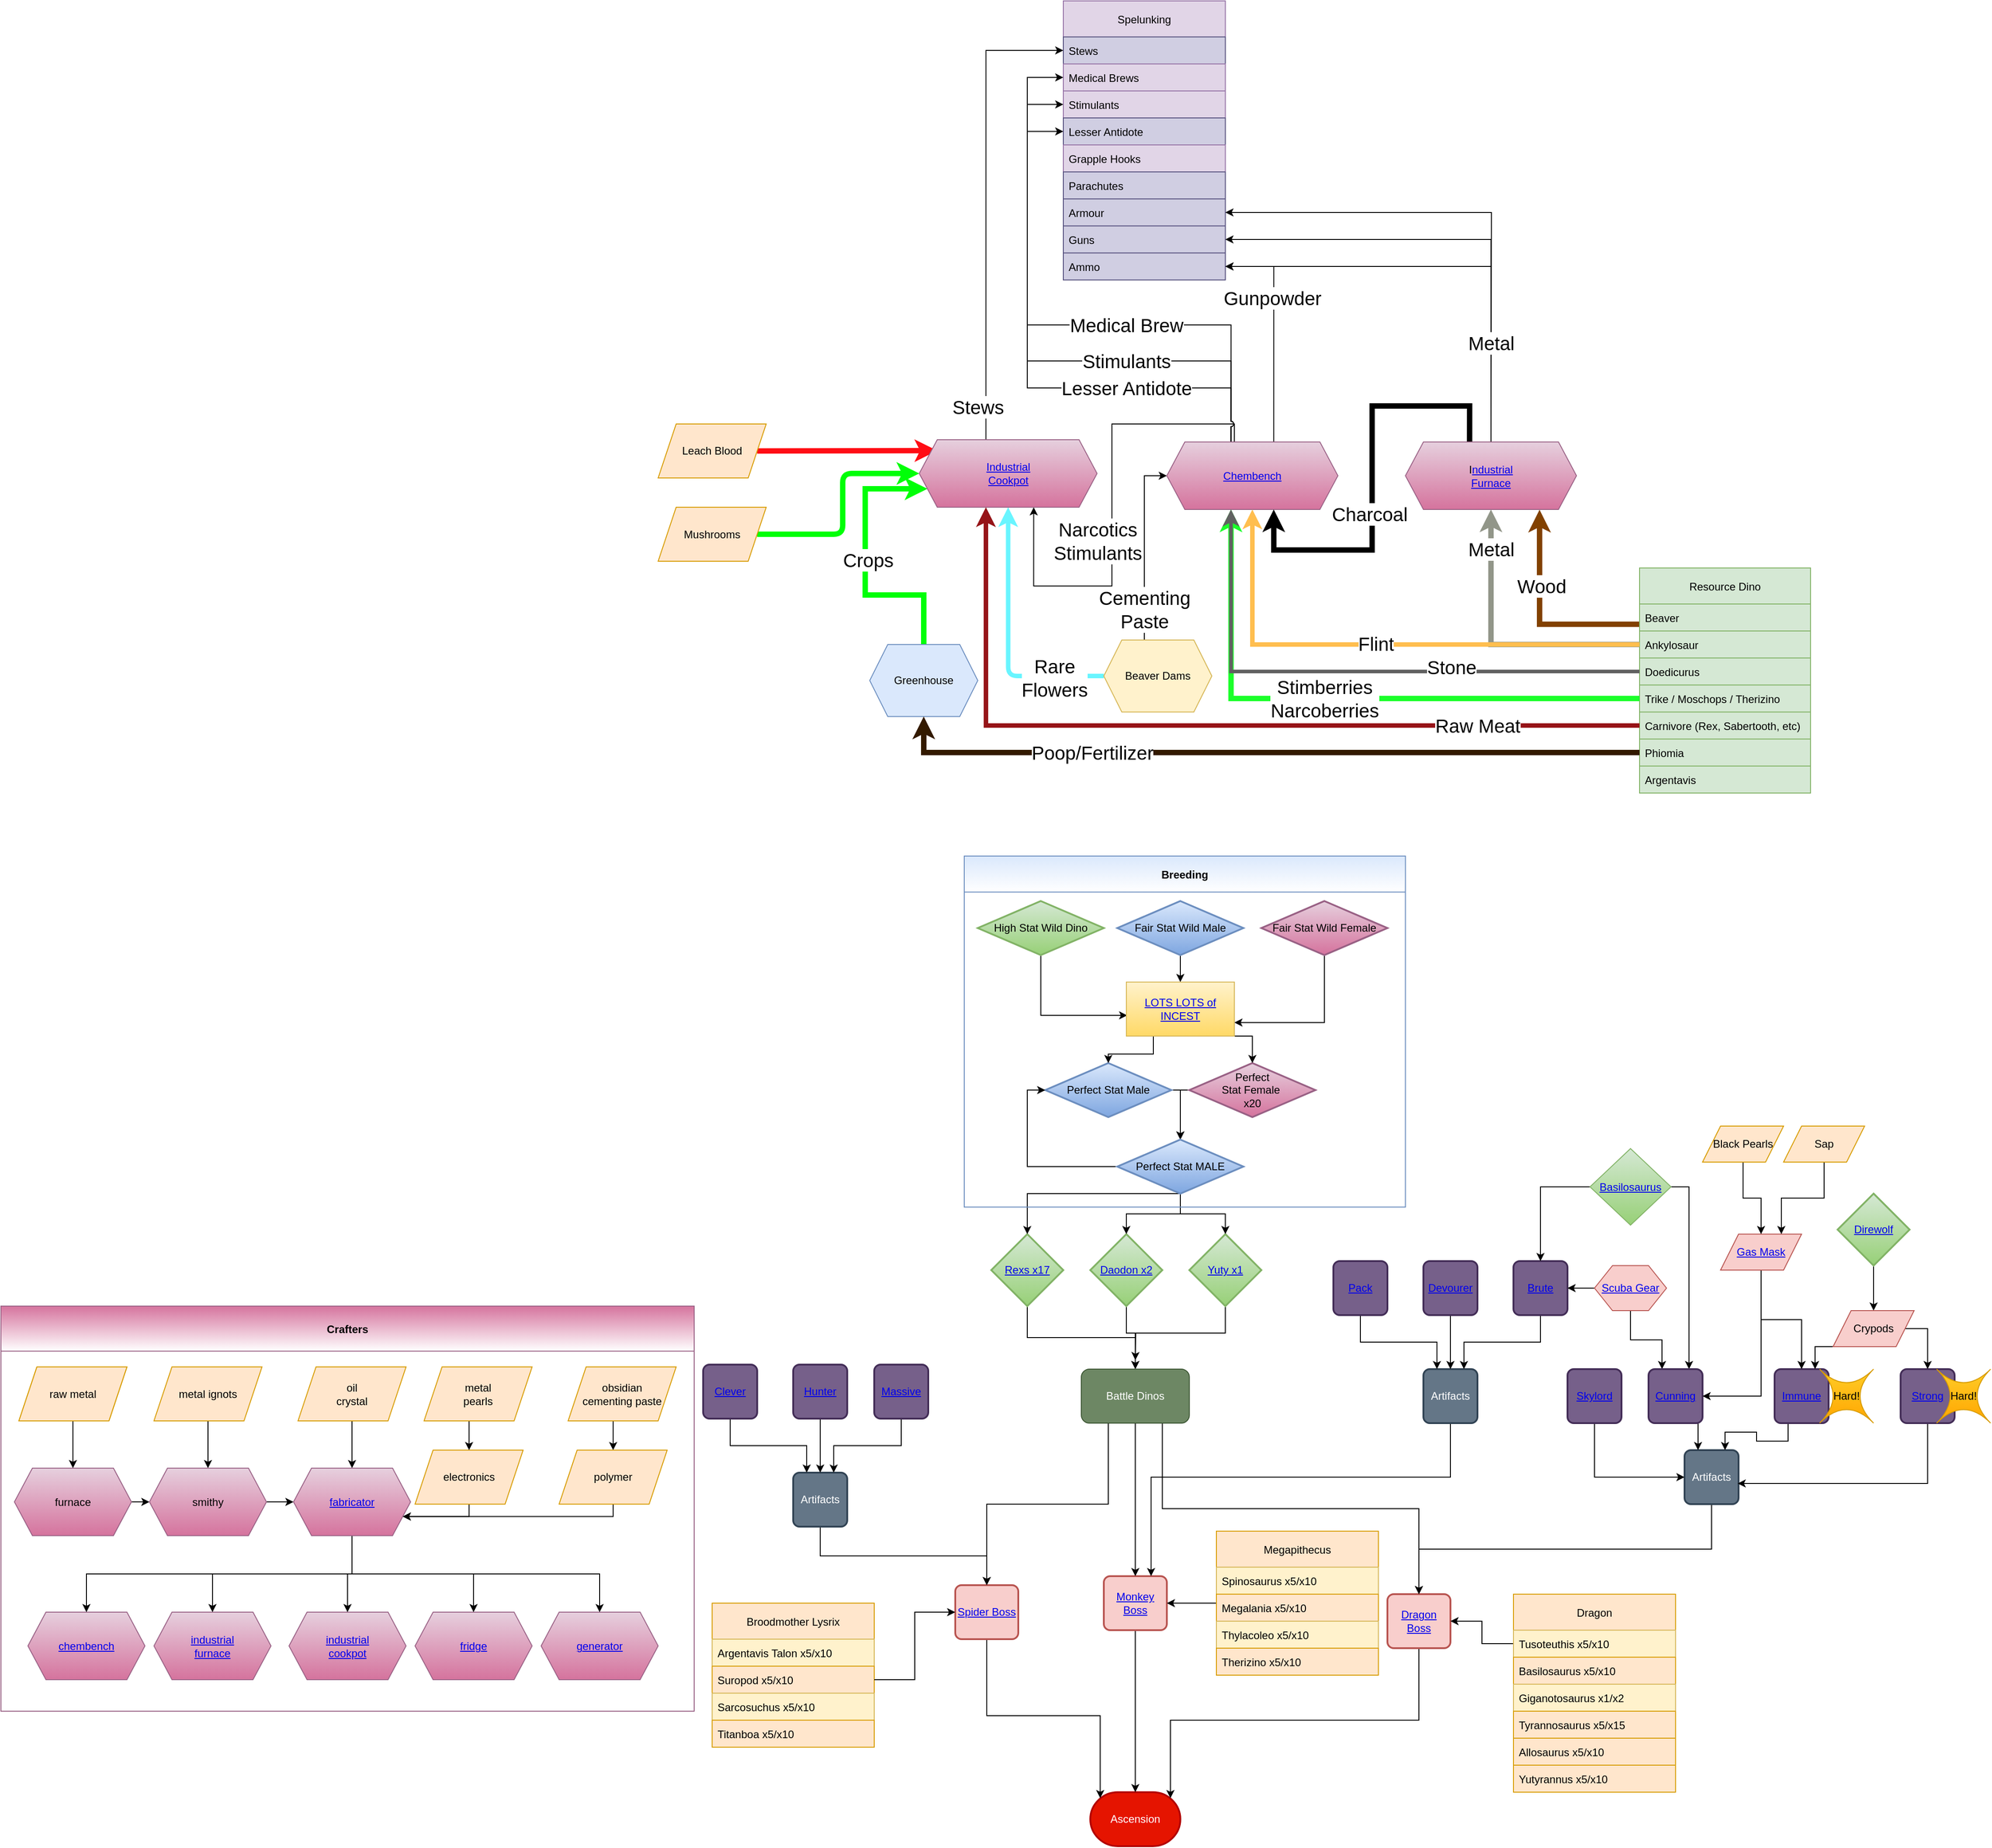 <mxfile version="15.6.3" type="github">
  <diagram id="tTZQnLZp_0nOnSHctbVT" name="Page-1">
    <mxGraphModel dx="2881" dy="3289" grid="1" gridSize="10" guides="1" tooltips="1" connect="1" arrows="1" fold="1" page="1" pageScale="1" pageWidth="850" pageHeight="1100" math="0" shadow="0">
      <root>
        <mxCell id="0" />
        <mxCell id="1" parent="0" />
        <mxCell id="qu7TGlOfbNXLTiVfweBl-1" value="Ascension" style="strokeWidth=2;html=1;shape=mxgraph.flowchart.terminator;whiteSpace=wrap;fillColor=#e51400;fontColor=#ffffff;strokeColor=#B20000;" parent="1" vertex="1">
          <mxGeometry x="360" y="860" width="100" height="60" as="geometry" />
        </mxCell>
        <mxCell id="qu7TGlOfbNXLTiVfweBl-6" style="edgeStyle=orthogonalEdgeStyle;rounded=0;orthogonalLoop=1;jettySize=auto;html=1;exitX=0.5;exitY=1;exitDx=0;exitDy=0;entryX=0.11;entryY=0.11;entryDx=0;entryDy=0;entryPerimeter=0;" parent="1" source="qu7TGlOfbNXLTiVfweBl-3" target="qu7TGlOfbNXLTiVfweBl-1" edge="1">
          <mxGeometry relative="1" as="geometry" />
        </mxCell>
        <mxCell id="qu7TGlOfbNXLTiVfweBl-3" value="&lt;a href=&quot;https://ark.fandom.com/wiki/Broodmother_Lysrix&quot;&gt;Spider Boss&lt;/a&gt;" style="rounded=1;whiteSpace=wrap;html=1;absoluteArcSize=1;arcSize=14;strokeWidth=2;fillColor=#f8cecc;strokeColor=#b85450;" parent="1" vertex="1">
          <mxGeometry x="210" y="630" width="70" height="60" as="geometry" />
        </mxCell>
        <mxCell id="qu7TGlOfbNXLTiVfweBl-7" style="edgeStyle=orthogonalEdgeStyle;rounded=0;orthogonalLoop=1;jettySize=auto;html=1;exitX=0.5;exitY=1;exitDx=0;exitDy=0;" parent="1" source="qu7TGlOfbNXLTiVfweBl-4" target="qu7TGlOfbNXLTiVfweBl-1" edge="1">
          <mxGeometry relative="1" as="geometry" />
        </mxCell>
        <mxCell id="qu7TGlOfbNXLTiVfweBl-4" value="&lt;a href=&quot;https://ark.fandom.com/wiki/Megapithecus&quot;&gt;Monkey Boss&lt;/a&gt;" style="rounded=1;whiteSpace=wrap;html=1;absoluteArcSize=1;arcSize=14;strokeWidth=2;fillColor=#f8cecc;strokeColor=#b85450;" parent="1" vertex="1">
          <mxGeometry x="375" y="620" width="70" height="60" as="geometry" />
        </mxCell>
        <mxCell id="qu7TGlOfbNXLTiVfweBl-8" style="edgeStyle=orthogonalEdgeStyle;rounded=0;orthogonalLoop=1;jettySize=auto;html=1;exitX=0.5;exitY=1;exitDx=0;exitDy=0;entryX=0.89;entryY=0.11;entryDx=0;entryDy=0;entryPerimeter=0;" parent="1" source="qu7TGlOfbNXLTiVfweBl-5" target="qu7TGlOfbNXLTiVfweBl-1" edge="1">
          <mxGeometry relative="1" as="geometry" />
        </mxCell>
        <mxCell id="qu7TGlOfbNXLTiVfweBl-5" value="&lt;a href=&quot;https://ark.fandom.com/wiki/Dragon&quot;&gt;Dragon Boss&lt;/a&gt;" style="rounded=1;whiteSpace=wrap;html=1;absoluteArcSize=1;arcSize=14;strokeWidth=2;fillColor=#f8cecc;strokeColor=#b85450;" parent="1" vertex="1">
          <mxGeometry x="690" y="640" width="70" height="60" as="geometry" />
        </mxCell>
        <mxCell id="qu7TGlOfbNXLTiVfweBl-12" style="edgeStyle=orthogonalEdgeStyle;rounded=0;orthogonalLoop=1;jettySize=auto;html=1;exitX=0.5;exitY=1;exitDx=0;exitDy=0;entryX=0.5;entryY=0;entryDx=0;entryDy=0;" parent="1" source="qu7TGlOfbNXLTiVfweBl-9" target="qu7TGlOfbNXLTiVfweBl-3" edge="1">
          <mxGeometry relative="1" as="geometry" />
        </mxCell>
        <mxCell id="qu7TGlOfbNXLTiVfweBl-9" value="Artifacts&lt;span style=&quot;color: rgba(0 , 0 , 0 , 0) ; font-family: monospace ; font-size: 0px&quot;&gt;%3CmxGraphModel%3E%3Croot%3E%3CmxCell%20id%3D%220%22%2F%3E%3CmxCell%20id%3D%221%22%20parent%3D%220%22%2F%3E%3CmxCell%20id%3D%222%22%20value%3D%22Spider%20Boss%22%20style%3D%22rounded%3D1%3BwhiteSpace%3Dwrap%3Bhtml%3D1%3BabsoluteArcSize%3D1%3BarcSize%3D14%3BstrokeWidth%3D2%3B%22%20vertex%3D%221%22%20parent%3D%221%22%3E%3CmxGeometry%20x%3D%22370%22%20y%3D%22380%22%20width%3D%2270%22%20height%3D%2260%22%20as%3D%22geometry%22%2F%3E%3C%2FmxCell%3E%3C%2Froot%3E%3C%2FmxGraphModel%3E&lt;/span&gt;&lt;span style=&quot;color: rgba(0 , 0 , 0 , 0) ; font-family: monospace ; font-size: 0px&quot;&gt;%3CmxGraphModel%3E%3Croot%3E%3CmxCell%20id%3D%220%22%2F%3E%3CmxCell%20id%3D%221%22%20parent%3D%220%22%2F%3E%3CmxCell%20id%3D%222%22%20value%3D%22Spider%20Boss%22%20style%3D%22rounded%3D1%3BwhiteSpace%3Dwrap%3Bhtml%3D1%3BabsoluteArcSize%3D1%3BarcSize%3D14%3BstrokeWidth%3D2%3B%22%20vertex%3D%221%22%20parent%3D%221%22%3E%3CmxGeometry%20x%3D%22370%22%20y%3D%22380%22%20width%3D%2270%22%20height%3D%2260%22%20as%3D%22geometry%22%2F%3E%3C%2FmxCell%3E%3C%2Froot%3E%3C%2FmxGraphModel%3E&lt;/span&gt;" style="rounded=1;whiteSpace=wrap;html=1;absoluteArcSize=1;arcSize=14;strokeWidth=2;fillColor=#647687;fontColor=#ffffff;strokeColor=#314354;" parent="1" vertex="1">
          <mxGeometry x="30" y="505" width="60" height="60" as="geometry" />
        </mxCell>
        <mxCell id="qu7TGlOfbNXLTiVfweBl-50" style="edgeStyle=orthogonalEdgeStyle;rounded=0;jumpStyle=arc;orthogonalLoop=1;jettySize=auto;html=1;exitX=0.5;exitY=1;exitDx=0;exitDy=0;entryX=0.75;entryY=0;entryDx=0;entryDy=0;" parent="1" source="qu7TGlOfbNXLTiVfweBl-10" target="qu7TGlOfbNXLTiVfweBl-4" edge="1">
          <mxGeometry relative="1" as="geometry">
            <Array as="points">
              <mxPoint x="760" y="510" />
              <mxPoint x="428" y="510" />
            </Array>
          </mxGeometry>
        </mxCell>
        <mxCell id="qu7TGlOfbNXLTiVfweBl-10" value="Artifacts&lt;span style=&quot;color: rgba(0 , 0 , 0 , 0) ; font-family: monospace ; font-size: 0px&quot;&gt;%3CmxGraphModel%3E%3Croot%3E%3CmxCell%20id%3D%220%22%2F%3E%3CmxCell%20id%3D%221%22%20parent%3D%220%22%2F%3E%3CmxCell%20id%3D%222%22%20value%3D%22Spider%20Boss%22%20style%3D%22rounded%3D1%3BwhiteSpace%3Dwrap%3Bhtml%3D1%3BabsoluteArcSize%3D1%3BarcSize%3D14%3BstrokeWidth%3D2%3B%22%20vertex%3D%221%22%20parent%3D%221%22%3E%3CmxGeometry%20x%3D%22370%22%20y%3D%22380%22%20width%3D%2270%22%20height%3D%2260%22%20as%3D%22geometry%22%2F%3E%3C%2FmxCell%3E%3C%2Froot%3E%3C%2FmxGraphModel%3E&lt;/span&gt;&lt;span style=&quot;color: rgba(0 , 0 , 0 , 0) ; font-family: monospace ; font-size: 0px&quot;&gt;%3CmxGraphModel%3E%3Croot%3E%3CmxCell%20id%3D%220%22%2F%3E%3CmxCell%20id%3D%221%22%20parent%3D%220%22%2F%3E%3CmxCell%20id%3D%222%22%20value%3D%22Spider%20Boss%22%20style%3D%22rounded%3D1%3BwhiteSpace%3Dwrap%3Bhtml%3D1%3BabsoluteArcSize%3D1%3BarcSize%3D14%3BstrokeWidth%3D2%3B%22%20vertex%3D%221%22%20parent%3D%221%22%3E%3CmxGeometry%20x%3D%22370%22%20y%3D%22380%22%20width%3D%2270%22%20height%3D%2260%22%20as%3D%22geometry%22%2F%3E%3C%2FmxCell%3E%3C%2Froot%3E%3C%2FmxGraphModel%3E&lt;/span&gt;" style="rounded=1;whiteSpace=wrap;html=1;absoluteArcSize=1;arcSize=14;strokeWidth=2;fillColor=#647687;fontColor=#ffffff;strokeColor=#314354;" parent="1" vertex="1">
          <mxGeometry x="730" y="390" width="60" height="60" as="geometry" />
        </mxCell>
        <mxCell id="qu7TGlOfbNXLTiVfweBl-14" style="edgeStyle=orthogonalEdgeStyle;rounded=0;orthogonalLoop=1;jettySize=auto;html=1;exitX=0.5;exitY=1;exitDx=0;exitDy=0;entryX=0.5;entryY=0;entryDx=0;entryDy=0;" parent="1" source="qu7TGlOfbNXLTiVfweBl-11" target="qu7TGlOfbNXLTiVfweBl-5" edge="1">
          <mxGeometry relative="1" as="geometry" />
        </mxCell>
        <mxCell id="qu7TGlOfbNXLTiVfweBl-11" value="Artifacts&lt;span style=&quot;color: rgba(0 , 0 , 0 , 0) ; font-family: monospace ; font-size: 0px&quot;&gt;%3CmxGraphModel%3E%3Croot%3E%3CmxCell%20id%3D%220%22%2F%3E%3CmxCell%20id%3D%221%22%20parent%3D%220%22%2F%3E%3CmxCell%20id%3D%222%22%20value%3D%22Spider%20Boss%22%20style%3D%22rounded%3D1%3BwhiteSpace%3Dwrap%3Bhtml%3D1%3BabsoluteArcSize%3D1%3BarcSize%3D14%3BstrokeWidth%3D2%3B%22%20vertex%3D%221%22%20parent%3D%221%22%3E%3CmxGeometry%20x%3D%22370%22%20y%3D%22380%22%20width%3D%2270%22%20height%3D%2260%22%20as%3D%22geometry%22%2F%3E%3C%2FmxCell%3E%3C%2Froot%3E%3C%2FmxGraphModel%3E&lt;/span&gt;&lt;span style=&quot;color: rgba(0 , 0 , 0 , 0) ; font-family: monospace ; font-size: 0px&quot;&gt;%3CmxGraphModel%3E%3Croot%3E%3CmxCell%20id%3D%220%22%2F%3E%3CmxCell%20id%3D%221%22%20parent%3D%220%22%2F%3E%3CmxCell%20id%3D%222%22%20value%3D%22Spider%20Boss%22%20style%3D%22rounded%3D1%3BwhiteSpace%3Dwrap%3Bhtml%3D1%3BabsoluteArcSize%3D1%3BarcSize%3D14%3BstrokeWidth%3D2%3B%22%20vertex%3D%221%22%20parent%3D%221%22%3E%3CmxGeometry%20x%3D%22370%22%20y%3D%22380%22%20width%3D%2270%22%20height%3D%2260%22%20as%3D%22geometry%22%2F%3E%3C%2FmxCell%3E%3C%2Froot%3E%3C%2FmxGraphModel%3E&lt;/span&gt;" style="rounded=1;whiteSpace=wrap;html=1;absoluteArcSize=1;arcSize=14;strokeWidth=2;fillColor=#647687;fontColor=#ffffff;strokeColor=#314354;" parent="1" vertex="1">
          <mxGeometry x="1020" y="480" width="60" height="60" as="geometry" />
        </mxCell>
        <mxCell id="qu7TGlOfbNXLTiVfweBl-22" style="edgeStyle=orthogonalEdgeStyle;rounded=0;orthogonalLoop=1;jettySize=auto;html=1;exitX=0.5;exitY=1;exitDx=0;exitDy=0;exitPerimeter=0;entryX=0.5;entryY=0;entryDx=0;entryDy=0;" parent="1" source="qu7TGlOfbNXLTiVfweBl-15" target="qu7TGlOfbNXLTiVfweBl-21" edge="1">
          <mxGeometry relative="1" as="geometry" />
        </mxCell>
        <mxCell id="qu7TGlOfbNXLTiVfweBl-15" value="&lt;a href=&quot;https://ark.fandom.com/wiki/Rex&quot;&gt;Rexs x17&lt;/a&gt;" style="strokeWidth=2;html=1;shape=mxgraph.flowchart.decision;whiteSpace=wrap;fillColor=#d5e8d4;gradientColor=#97d077;strokeColor=#82b366;" parent="1" vertex="1">
          <mxGeometry x="250" y="240" width="80" height="80" as="geometry" />
        </mxCell>
        <mxCell id="qu7TGlOfbNXLTiVfweBl-23" style="edgeStyle=orthogonalEdgeStyle;rounded=0;orthogonalLoop=1;jettySize=auto;html=1;exitX=0.5;exitY=1;exitDx=0;exitDy=0;exitPerimeter=0;" parent="1" source="qu7TGlOfbNXLTiVfweBl-16" edge="1">
          <mxGeometry relative="1" as="geometry">
            <mxPoint x="410" y="380" as="targetPoint" />
          </mxGeometry>
        </mxCell>
        <mxCell id="qu7TGlOfbNXLTiVfweBl-16" value="&lt;a href=&quot;https://ark.fandom.com/wiki/Daeodon&quot;&gt;Daodon x2&lt;/a&gt;" style="strokeWidth=2;html=1;shape=mxgraph.flowchart.decision;whiteSpace=wrap;fillColor=#d5e8d4;gradientColor=#97d077;strokeColor=#82b366;" parent="1" vertex="1">
          <mxGeometry x="360" y="240" width="80" height="80" as="geometry" />
        </mxCell>
        <mxCell id="qu7TGlOfbNXLTiVfweBl-24" style="edgeStyle=orthogonalEdgeStyle;rounded=0;orthogonalLoop=1;jettySize=auto;html=1;exitX=0.5;exitY=1;exitDx=0;exitDy=0;exitPerimeter=0;" parent="1" source="qu7TGlOfbNXLTiVfweBl-17" edge="1">
          <mxGeometry relative="1" as="geometry">
            <mxPoint x="410" y="390" as="targetPoint" />
            <Array as="points">
              <mxPoint x="510" y="350" />
              <mxPoint x="410" y="350" />
            </Array>
          </mxGeometry>
        </mxCell>
        <mxCell id="qu7TGlOfbNXLTiVfweBl-17" value="&lt;a href=&quot;https://ark.fandom.com/wiki/Yutyrannus&quot;&gt;Yuty x1&lt;/a&gt;" style="strokeWidth=2;html=1;shape=mxgraph.flowchart.decision;whiteSpace=wrap;fillColor=#d5e8d4;gradientColor=#97d077;strokeColor=#82b366;" parent="1" vertex="1">
          <mxGeometry x="470" y="240" width="80" height="80" as="geometry" />
        </mxCell>
        <mxCell id="qu7TGlOfbNXLTiVfweBl-26" style="edgeStyle=orthogonalEdgeStyle;rounded=0;orthogonalLoop=1;jettySize=auto;html=1;exitX=0.5;exitY=1;exitDx=0;exitDy=0;entryX=0.5;entryY=0;entryDx=0;entryDy=0;" parent="1" source="qu7TGlOfbNXLTiVfweBl-21" target="qu7TGlOfbNXLTiVfweBl-4" edge="1">
          <mxGeometry relative="1" as="geometry" />
        </mxCell>
        <mxCell id="qu7TGlOfbNXLTiVfweBl-28" style="edgeStyle=orthogonalEdgeStyle;rounded=0;orthogonalLoop=1;jettySize=auto;html=1;exitX=0.75;exitY=1;exitDx=0;exitDy=0;entryX=0.5;entryY=0;entryDx=0;entryDy=0;" parent="1" source="qu7TGlOfbNXLTiVfweBl-21" target="qu7TGlOfbNXLTiVfweBl-5" edge="1">
          <mxGeometry relative="1" as="geometry" />
        </mxCell>
        <mxCell id="qu7TGlOfbNXLTiVfweBl-29" style="edgeStyle=orthogonalEdgeStyle;rounded=0;orthogonalLoop=1;jettySize=auto;html=1;exitX=0.25;exitY=1;exitDx=0;exitDy=0;entryX=0.5;entryY=0;entryDx=0;entryDy=0;jumpStyle=arc;" parent="1" source="qu7TGlOfbNXLTiVfweBl-21" target="qu7TGlOfbNXLTiVfweBl-3" edge="1">
          <mxGeometry relative="1" as="geometry" />
        </mxCell>
        <mxCell id="qu7TGlOfbNXLTiVfweBl-21" value="Battle Dinos" style="rounded=1;whiteSpace=wrap;html=1;fillColor=#6d8764;fontColor=#ffffff;strokeColor=#3A5431;" parent="1" vertex="1">
          <mxGeometry x="350" y="390" width="120" height="60" as="geometry" />
        </mxCell>
        <mxCell id="qu7TGlOfbNXLTiVfweBl-34" style="edgeStyle=orthogonalEdgeStyle;rounded=0;jumpStyle=arc;orthogonalLoop=1;jettySize=auto;html=1;exitX=0.5;exitY=1;exitDx=0;exitDy=0;entryX=0.25;entryY=0;entryDx=0;entryDy=0;" parent="1" source="qu7TGlOfbNXLTiVfweBl-31" target="qu7TGlOfbNXLTiVfweBl-9" edge="1">
          <mxGeometry relative="1" as="geometry" />
        </mxCell>
        <mxCell id="qu7TGlOfbNXLTiVfweBl-31" value="&lt;a href=&quot;https://ark.fandom.com/wiki/Central_Cave&quot;&gt;Clever&lt;/a&gt;" style="rounded=1;whiteSpace=wrap;html=1;absoluteArcSize=1;arcSize=14;strokeWidth=2;fillColor=#76608a;fontColor=#ffffff;strokeColor=#432D57;" parent="1" vertex="1">
          <mxGeometry x="-70" y="385" width="60" height="60" as="geometry" />
        </mxCell>
        <mxCell id="qu7TGlOfbNXLTiVfweBl-36" style="edgeStyle=orthogonalEdgeStyle;rounded=0;jumpStyle=arc;orthogonalLoop=1;jettySize=auto;html=1;exitX=0.5;exitY=1;exitDx=0;exitDy=0;entryX=0.75;entryY=0;entryDx=0;entryDy=0;" parent="1" source="qu7TGlOfbNXLTiVfweBl-32" target="qu7TGlOfbNXLTiVfweBl-9" edge="1">
          <mxGeometry relative="1" as="geometry" />
        </mxCell>
        <mxCell id="qu7TGlOfbNXLTiVfweBl-32" value="&lt;a href=&quot;https://ark.fandom.com/wiki/Lava_Cave&quot;&gt;Massive&lt;/a&gt;" style="rounded=1;whiteSpace=wrap;html=1;absoluteArcSize=1;arcSize=14;strokeWidth=2;fillColor=#76608a;fontColor=#ffffff;strokeColor=#432D57;" parent="1" vertex="1">
          <mxGeometry x="120" y="385" width="60" height="60" as="geometry" />
        </mxCell>
        <mxCell id="qu7TGlOfbNXLTiVfweBl-35" style="edgeStyle=orthogonalEdgeStyle;rounded=0;jumpStyle=arc;orthogonalLoop=1;jettySize=auto;html=1;exitX=0.5;exitY=1;exitDx=0;exitDy=0;entryX=0.5;entryY=0;entryDx=0;entryDy=0;" parent="1" source="qu7TGlOfbNXLTiVfweBl-33" target="qu7TGlOfbNXLTiVfweBl-9" edge="1">
          <mxGeometry relative="1" as="geometry" />
        </mxCell>
        <mxCell id="qu7TGlOfbNXLTiVfweBl-33" value="&lt;a href=&quot;https://ark.fandom.com/wiki/Lower_South_Cave&quot;&gt;Hunter&lt;/a&gt;" style="rounded=1;whiteSpace=wrap;html=1;absoluteArcSize=1;arcSize=14;strokeWidth=2;fillColor=#76608a;fontColor=#ffffff;strokeColor=#432D57;" parent="1" vertex="1">
          <mxGeometry x="30" y="385" width="60" height="60" as="geometry" />
        </mxCell>
        <mxCell id="qu7TGlOfbNXLTiVfweBl-51" style="edgeStyle=orthogonalEdgeStyle;rounded=0;jumpStyle=arc;orthogonalLoop=1;jettySize=auto;html=1;exitX=0.5;exitY=1;exitDx=0;exitDy=0;entryX=0.25;entryY=0;entryDx=0;entryDy=0;" parent="1" source="qu7TGlOfbNXLTiVfweBl-38" target="qu7TGlOfbNXLTiVfweBl-10" edge="1">
          <mxGeometry relative="1" as="geometry" />
        </mxCell>
        <mxCell id="qu7TGlOfbNXLTiVfweBl-38" value="&lt;a href=&quot;https://ark.fandom.com/wiki/Upper_South_Cave&quot;&gt;Pack&lt;/a&gt;" style="rounded=1;whiteSpace=wrap;html=1;absoluteArcSize=1;arcSize=14;strokeWidth=2;fillColor=#76608a;fontColor=#ffffff;strokeColor=#432D57;" parent="1" vertex="1">
          <mxGeometry x="630" y="270" width="60" height="60" as="geometry" />
        </mxCell>
        <mxCell id="qu7TGlOfbNXLTiVfweBl-52" style="edgeStyle=orthogonalEdgeStyle;rounded=0;jumpStyle=arc;orthogonalLoop=1;jettySize=auto;html=1;exitX=0.5;exitY=1;exitDx=0;exitDy=0;entryX=0.75;entryY=0;entryDx=0;entryDy=0;" parent="1" source="qu7TGlOfbNXLTiVfweBl-39" target="qu7TGlOfbNXLTiVfweBl-10" edge="1">
          <mxGeometry relative="1" as="geometry" />
        </mxCell>
        <mxCell id="qu7TGlOfbNXLTiVfweBl-39" value="&lt;a href=&quot;https://ark.fandom.com/wiki/The_Caverns_of_Lost_Faith&quot;&gt;Brute&lt;/a&gt;" style="rounded=1;whiteSpace=wrap;html=1;absoluteArcSize=1;arcSize=14;strokeWidth=2;fillColor=#76608a;fontColor=#ffffff;strokeColor=#432D57;" parent="1" vertex="1">
          <mxGeometry x="830" y="270" width="60" height="60" as="geometry" />
        </mxCell>
        <mxCell id="qu7TGlOfbNXLTiVfweBl-42" style="edgeStyle=orthogonalEdgeStyle;rounded=0;jumpStyle=arc;orthogonalLoop=1;jettySize=auto;html=1;exitX=0.5;exitY=1;exitDx=0;exitDy=0;entryX=0.5;entryY=0;entryDx=0;entryDy=0;" parent="1" source="qu7TGlOfbNXLTiVfweBl-40" target="qu7TGlOfbNXLTiVfweBl-10" edge="1">
          <mxGeometry relative="1" as="geometry" />
        </mxCell>
        <mxCell id="qu7TGlOfbNXLTiVfweBl-40" value="&lt;a href=&quot;https://ark.fandom.com/wiki/North_East_Cave&quot;&gt;Devourer&lt;/a&gt;" style="rounded=1;whiteSpace=wrap;html=1;absoluteArcSize=1;arcSize=14;strokeWidth=2;fillColor=#76608a;fontColor=#ffffff;strokeColor=#432D57;" parent="1" vertex="1">
          <mxGeometry x="730" y="270" width="60" height="60" as="geometry" />
        </mxCell>
        <mxCell id="qu7TGlOfbNXLTiVfweBl-58" style="edgeStyle=orthogonalEdgeStyle;rounded=0;jumpStyle=arc;orthogonalLoop=1;jettySize=auto;html=1;exitX=0;exitY=0.5;exitDx=0;exitDy=0;" parent="1" source="qu7TGlOfbNXLTiVfweBl-46" target="qu7TGlOfbNXLTiVfweBl-39" edge="1">
          <mxGeometry relative="1" as="geometry" />
        </mxCell>
        <mxCell id="qu7TGlOfbNXLTiVfweBl-61" style="edgeStyle=orthogonalEdgeStyle;rounded=0;jumpStyle=arc;orthogonalLoop=1;jettySize=auto;html=1;exitX=0.5;exitY=1;exitDx=0;exitDy=0;entryX=0.25;entryY=0;entryDx=0;entryDy=0;" parent="1" source="qu7TGlOfbNXLTiVfweBl-46" target="qu7TGlOfbNXLTiVfweBl-56" edge="1">
          <mxGeometry relative="1" as="geometry" />
        </mxCell>
        <mxCell id="qu7TGlOfbNXLTiVfweBl-46" value="&lt;a href=&quot;https://ark.fandom.com/wiki/SCUBA_Armor#Mask_&quot;&gt;Scuba Gear&lt;/a&gt;" style="shape=hexagon;perimeter=hexagonPerimeter2;whiteSpace=wrap;html=1;fixedSize=1;fillColor=#f8cecc;strokeColor=#b85450;" parent="1" vertex="1">
          <mxGeometry x="920" y="275" width="80" height="50" as="geometry" />
        </mxCell>
        <mxCell id="qu7TGlOfbNXLTiVfweBl-57" style="edgeStyle=orthogonalEdgeStyle;rounded=0;jumpStyle=arc;orthogonalLoop=1;jettySize=auto;html=1;exitX=0;exitY=0.5;exitDx=0;exitDy=0;entryX=0.5;entryY=0;entryDx=0;entryDy=0;" parent="1" source="qu7TGlOfbNXLTiVfweBl-47" target="qu7TGlOfbNXLTiVfweBl-39" edge="1">
          <mxGeometry relative="1" as="geometry" />
        </mxCell>
        <mxCell id="qu7TGlOfbNXLTiVfweBl-59" style="edgeStyle=orthogonalEdgeStyle;rounded=0;jumpStyle=arc;orthogonalLoop=1;jettySize=auto;html=1;exitX=1;exitY=0.5;exitDx=0;exitDy=0;entryX=0.75;entryY=0;entryDx=0;entryDy=0;" parent="1" source="qu7TGlOfbNXLTiVfweBl-47" target="qu7TGlOfbNXLTiVfweBl-56" edge="1">
          <mxGeometry relative="1" as="geometry" />
        </mxCell>
        <mxCell id="qu7TGlOfbNXLTiVfweBl-47" value="&lt;a href=&quot;https://ark.fandom.com/wiki/Basilosaurus&quot;&gt;Basilosaurus&lt;/a&gt;" style="rhombus;whiteSpace=wrap;html=1;fillColor=#d5e8d4;strokeColor=#82b366;gradientColor=#97d077;" parent="1" vertex="1">
          <mxGeometry x="915" y="145" width="90" height="85" as="geometry" />
        </mxCell>
        <mxCell id="qu7TGlOfbNXLTiVfweBl-62" style="edgeStyle=orthogonalEdgeStyle;rounded=0;jumpStyle=arc;orthogonalLoop=1;jettySize=auto;html=1;exitX=0.5;exitY=1;exitDx=0;exitDy=0;entryX=0;entryY=0.5;entryDx=0;entryDy=0;" parent="1" source="qu7TGlOfbNXLTiVfweBl-55" target="qu7TGlOfbNXLTiVfweBl-11" edge="1">
          <mxGeometry relative="1" as="geometry" />
        </mxCell>
        <mxCell id="qu7TGlOfbNXLTiVfweBl-55" value="&lt;a href=&quot;https://ark.fandom.com/wiki/North_West_Cave&quot;&gt;Skylord&lt;/a&gt;" style="rounded=1;whiteSpace=wrap;html=1;absoluteArcSize=1;arcSize=14;strokeWidth=2;fillColor=#76608a;fontColor=#ffffff;strokeColor=#432D57;" parent="1" vertex="1">
          <mxGeometry x="890" y="390" width="60" height="60" as="geometry" />
        </mxCell>
        <mxCell id="qu7TGlOfbNXLTiVfweBl-63" style="edgeStyle=orthogonalEdgeStyle;rounded=0;jumpStyle=arc;orthogonalLoop=1;jettySize=auto;html=1;exitX=0.5;exitY=1;exitDx=0;exitDy=0;entryX=0.25;entryY=0;entryDx=0;entryDy=0;" parent="1" source="qu7TGlOfbNXLTiVfweBl-56" target="qu7TGlOfbNXLTiVfweBl-11" edge="1">
          <mxGeometry relative="1" as="geometry" />
        </mxCell>
        <mxCell id="qu7TGlOfbNXLTiVfweBl-56" value="&lt;a href=&quot;https://ark.fandom.com/wiki/The_Caverns_of_Lost_Hope&quot;&gt;Cunning&lt;/a&gt;" style="rounded=1;whiteSpace=wrap;html=1;absoluteArcSize=1;arcSize=14;strokeWidth=2;fillColor=#76608a;fontColor=#ffffff;strokeColor=#432D57;" parent="1" vertex="1">
          <mxGeometry x="980" y="390" width="60" height="60" as="geometry" />
        </mxCell>
        <mxCell id="qu7TGlOfbNXLTiVfweBl-88" style="edgeStyle=orthogonalEdgeStyle;rounded=0;jumpStyle=arc;orthogonalLoop=1;jettySize=auto;html=1;exitX=0.5;exitY=1;exitDx=0;exitDy=0;entryX=0.983;entryY=0.617;entryDx=0;entryDy=0;entryPerimeter=0;" parent="1" source="qu7TGlOfbNXLTiVfweBl-64" target="qu7TGlOfbNXLTiVfweBl-11" edge="1">
          <mxGeometry relative="1" as="geometry" />
        </mxCell>
        <mxCell id="qu7TGlOfbNXLTiVfweBl-64" value="&lt;a href=&quot;https://ark.fandom.com/wiki/Snow_Cave&quot;&gt;Strong&lt;/a&gt;" style="rounded=1;whiteSpace=wrap;html=1;absoluteArcSize=1;arcSize=14;strokeWidth=2;fillColor=#76608a;fontColor=#ffffff;strokeColor=#432D57;" parent="1" vertex="1">
          <mxGeometry x="1260" y="390" width="60" height="60" as="geometry" />
        </mxCell>
        <mxCell id="qu7TGlOfbNXLTiVfweBl-87" style="edgeStyle=orthogonalEdgeStyle;rounded=0;jumpStyle=arc;orthogonalLoop=1;jettySize=auto;html=1;exitX=0.25;exitY=1;exitDx=0;exitDy=0;entryX=0.75;entryY=0;entryDx=0;entryDy=0;" parent="1" source="qu7TGlOfbNXLTiVfweBl-65" target="qu7TGlOfbNXLTiVfweBl-11" edge="1">
          <mxGeometry relative="1" as="geometry" />
        </mxCell>
        <mxCell id="qu7TGlOfbNXLTiVfweBl-65" value="&lt;a href=&quot;https://ark.fandom.com/wiki/Swamp_Cave&quot;&gt;Immune&lt;/a&gt;" style="rounded=1;whiteSpace=wrap;html=1;absoluteArcSize=1;arcSize=14;strokeWidth=2;fillColor=#76608a;fontColor=#ffffff;strokeColor=#432D57;" parent="1" vertex="1">
          <mxGeometry x="1120" y="390" width="60" height="60" as="geometry" />
        </mxCell>
        <mxCell id="qu7TGlOfbNXLTiVfweBl-67" style="edgeStyle=orthogonalEdgeStyle;rounded=0;jumpStyle=arc;orthogonalLoop=1;jettySize=auto;html=1;exitX=0.5;exitY=1;exitDx=0;exitDy=0;" parent="1" source="qu7TGlOfbNXLTiVfweBl-66" target="qu7TGlOfbNXLTiVfweBl-65" edge="1">
          <mxGeometry relative="1" as="geometry" />
        </mxCell>
        <mxCell id="qu7TGlOfbNXLTiVfweBl-195" style="edgeStyle=orthogonalEdgeStyle;rounded=0;jumpStyle=arc;orthogonalLoop=1;jettySize=auto;html=1;exitX=0.5;exitY=1;exitDx=0;exitDy=0;entryX=1;entryY=0.5;entryDx=0;entryDy=0;" parent="1" source="qu7TGlOfbNXLTiVfweBl-66" target="qu7TGlOfbNXLTiVfweBl-56" edge="1">
          <mxGeometry relative="1" as="geometry" />
        </mxCell>
        <mxCell id="qu7TGlOfbNXLTiVfweBl-66" value="&lt;a href=&quot;https://ark.fandom.com/wiki/Gas_Mask&quot;&gt;Gas Mask&lt;/a&gt;" style="shape=parallelogram;perimeter=parallelogramPerimeter;whiteSpace=wrap;html=1;fixedSize=1;fillColor=#f8cecc;strokeColor=#b85450;" parent="1" vertex="1">
          <mxGeometry x="1060" y="240" width="90" height="40" as="geometry" />
        </mxCell>
        <mxCell id="qu7TGlOfbNXLTiVfweBl-69" value="Spelunking" style="swimlane;fontStyle=0;childLayout=stackLayout;horizontal=1;startSize=40;horizontalStack=0;resizeParent=1;resizeParentMax=0;resizeLast=0;collapsible=1;marginBottom=0;fillColor=#e1d5e7;strokeColor=#9673a6;" parent="1" vertex="1">
          <mxGeometry x="330" y="-1130" width="180" height="310" as="geometry">
            <mxRectangle x="-320" y="-230" width="90" height="30" as="alternateBounds" />
          </mxGeometry>
        </mxCell>
        <mxCell id="qu7TGlOfbNXLTiVfweBl-77" value="Stews" style="text;strokeColor=#56517e;fillColor=#d0cee2;align=left;verticalAlign=middle;spacingLeft=4;spacingRight=4;overflow=hidden;points=[[0,0.5],[1,0.5]];portConstraint=eastwest;rotatable=0;" parent="qu7TGlOfbNXLTiVfweBl-69" vertex="1">
          <mxGeometry y="40" width="180" height="30" as="geometry" />
        </mxCell>
        <mxCell id="qu7TGlOfbNXLTiVfweBl-75" value="Medical Brews" style="text;strokeColor=#9673a6;fillColor=#e1d5e7;align=left;verticalAlign=middle;spacingLeft=4;spacingRight=4;overflow=hidden;points=[[0,0.5],[1,0.5]];portConstraint=eastwest;rotatable=0;" parent="qu7TGlOfbNXLTiVfweBl-69" vertex="1">
          <mxGeometry y="70" width="180" height="30" as="geometry" />
        </mxCell>
        <mxCell id="qu7TGlOfbNXLTiVfweBl-78" value="Stimulants" style="text;strokeColor=#9673a6;fillColor=#e1d5e7;align=left;verticalAlign=middle;spacingLeft=4;spacingRight=4;overflow=hidden;points=[[0,0.5],[1,0.5]];portConstraint=eastwest;rotatable=0;" parent="qu7TGlOfbNXLTiVfweBl-69" vertex="1">
          <mxGeometry y="100" width="180" height="30" as="geometry" />
        </mxCell>
        <mxCell id="qu7TGlOfbNXLTiVfweBl-70" value="Lesser Antidote" style="text;strokeColor=#56517e;fillColor=#d0cee2;align=left;verticalAlign=middle;spacingLeft=4;spacingRight=4;overflow=hidden;points=[[0,0.5],[1,0.5]];portConstraint=eastwest;rotatable=0;" parent="qu7TGlOfbNXLTiVfweBl-69" vertex="1">
          <mxGeometry y="130" width="180" height="30" as="geometry" />
        </mxCell>
        <mxCell id="qu7TGlOfbNXLTiVfweBl-71" value="Grapple Hooks" style="text;strokeColor=#9673a6;fillColor=#e1d5e7;align=left;verticalAlign=middle;spacingLeft=4;spacingRight=4;overflow=hidden;points=[[0,0.5],[1,0.5]];portConstraint=eastwest;rotatable=0;" parent="qu7TGlOfbNXLTiVfweBl-69" vertex="1">
          <mxGeometry y="160" width="180" height="30" as="geometry" />
        </mxCell>
        <mxCell id="qu7TGlOfbNXLTiVfweBl-72" value="Parachutes" style="text;strokeColor=#56517e;fillColor=#d0cee2;align=left;verticalAlign=middle;spacingLeft=4;spacingRight=4;overflow=hidden;points=[[0,0.5],[1,0.5]];portConstraint=eastwest;rotatable=0;" parent="qu7TGlOfbNXLTiVfweBl-69" vertex="1">
          <mxGeometry y="190" width="180" height="30" as="geometry" />
        </mxCell>
        <mxCell id="Lx00UYhUpH6abnzrrf3O-4" value="Armour" style="text;strokeColor=#56517e;fillColor=#d0cee2;align=left;verticalAlign=middle;spacingLeft=4;spacingRight=4;overflow=hidden;points=[[0,0.5],[1,0.5]];portConstraint=eastwest;rotatable=0;" vertex="1" parent="qu7TGlOfbNXLTiVfweBl-69">
          <mxGeometry y="220" width="180" height="30" as="geometry" />
        </mxCell>
        <mxCell id="Lx00UYhUpH6abnzrrf3O-6" value="Guns" style="text;strokeColor=#56517e;fillColor=#d0cee2;align=left;verticalAlign=middle;spacingLeft=4;spacingRight=4;overflow=hidden;points=[[0,0.5],[1,0.5]];portConstraint=eastwest;rotatable=0;" vertex="1" parent="qu7TGlOfbNXLTiVfweBl-69">
          <mxGeometry y="250" width="180" height="30" as="geometry" />
        </mxCell>
        <mxCell id="Lx00UYhUpH6abnzrrf3O-5" value="Ammo" style="text;strokeColor=#56517e;fillColor=#d0cee2;align=left;verticalAlign=middle;spacingLeft=4;spacingRight=4;overflow=hidden;points=[[0,0.5],[1,0.5]];portConstraint=eastwest;rotatable=0;" vertex="1" parent="qu7TGlOfbNXLTiVfweBl-69">
          <mxGeometry y="280" width="180" height="30" as="geometry" />
        </mxCell>
        <mxCell id="qu7TGlOfbNXLTiVfweBl-84" style="edgeStyle=orthogonalEdgeStyle;rounded=0;jumpStyle=arc;orthogonalLoop=1;jettySize=auto;html=1;exitX=0.5;exitY=1;exitDx=0;exitDy=0;exitPerimeter=0;entryX=0.5;entryY=0;entryDx=0;entryDy=0;" parent="1" source="qu7TGlOfbNXLTiVfweBl-79" target="qu7TGlOfbNXLTiVfweBl-83" edge="1">
          <mxGeometry relative="1" as="geometry" />
        </mxCell>
        <mxCell id="qu7TGlOfbNXLTiVfweBl-79" value="&lt;a href=&quot;https://ark.fandom.com/wiki/Direwolf&quot;&gt;Direwolf&lt;/a&gt;" style="strokeWidth=2;html=1;shape=mxgraph.flowchart.decision;whiteSpace=wrap;fillColor=#d5e8d4;strokeColor=#82b366;gradientColor=#97d077;" parent="1" vertex="1">
          <mxGeometry x="1190" y="195" width="80" height="80" as="geometry" />
        </mxCell>
        <mxCell id="qu7TGlOfbNXLTiVfweBl-85" style="edgeStyle=orthogonalEdgeStyle;rounded=0;jumpStyle=arc;orthogonalLoop=1;jettySize=auto;html=1;exitX=0;exitY=1;exitDx=0;exitDy=0;entryX=0.75;entryY=0;entryDx=0;entryDy=0;" parent="1" source="qu7TGlOfbNXLTiVfweBl-83" target="qu7TGlOfbNXLTiVfweBl-65" edge="1">
          <mxGeometry relative="1" as="geometry" />
        </mxCell>
        <mxCell id="qu7TGlOfbNXLTiVfweBl-86" style="edgeStyle=orthogonalEdgeStyle;rounded=0;jumpStyle=arc;orthogonalLoop=1;jettySize=auto;html=1;exitX=1;exitY=0.5;exitDx=0;exitDy=0;entryX=0.5;entryY=0;entryDx=0;entryDy=0;" parent="1" source="qu7TGlOfbNXLTiVfweBl-83" target="qu7TGlOfbNXLTiVfweBl-64" edge="1">
          <mxGeometry relative="1" as="geometry">
            <Array as="points">
              <mxPoint x="1290" y="345" />
            </Array>
          </mxGeometry>
        </mxCell>
        <mxCell id="qu7TGlOfbNXLTiVfweBl-83" value="Crypods" style="shape=parallelogram;perimeter=parallelogramPerimeter;whiteSpace=wrap;html=1;fixedSize=1;fillColor=#f8cecc;strokeColor=#b85450;" parent="1" vertex="1">
          <mxGeometry x="1185" y="325" width="90" height="40" as="geometry" />
        </mxCell>
        <mxCell id="qu7TGlOfbNXLTiVfweBl-105" style="edgeStyle=orthogonalEdgeStyle;rounded=0;jumpStyle=arc;orthogonalLoop=1;jettySize=auto;html=1;exitX=0.5;exitY=1;exitDx=0;exitDy=0;exitPerimeter=0;entryX=0.008;entryY=0.617;entryDx=0;entryDy=0;entryPerimeter=0;" parent="1" source="qu7TGlOfbNXLTiVfweBl-92" target="qu7TGlOfbNXLTiVfweBl-104" edge="1">
          <mxGeometry relative="1" as="geometry" />
        </mxCell>
        <mxCell id="qu7TGlOfbNXLTiVfweBl-92" value="High Stat Wild Dino" style="strokeWidth=2;html=1;shape=mxgraph.flowchart.decision;whiteSpace=wrap;fillColor=#d5e8d4;gradientColor=#97d077;strokeColor=#82b366;" parent="1" vertex="1">
          <mxGeometry x="235" y="-130" width="140" height="60" as="geometry" />
        </mxCell>
        <mxCell id="qu7TGlOfbNXLTiVfweBl-107" style="edgeStyle=orthogonalEdgeStyle;rounded=0;jumpStyle=arc;orthogonalLoop=1;jettySize=auto;html=1;exitX=0.5;exitY=1;exitDx=0;exitDy=0;exitPerimeter=0;entryX=0.5;entryY=0;entryDx=0;entryDy=0;" parent="1" source="qu7TGlOfbNXLTiVfweBl-93" target="qu7TGlOfbNXLTiVfweBl-104" edge="1">
          <mxGeometry relative="1" as="geometry" />
        </mxCell>
        <mxCell id="qu7TGlOfbNXLTiVfweBl-93" value="Fair Stat Wild Male" style="strokeWidth=2;html=1;shape=mxgraph.flowchart.decision;whiteSpace=wrap;fillColor=#dae8fc;gradientColor=#7ea6e0;strokeColor=#6c8ebf;" parent="1" vertex="1">
          <mxGeometry x="390" y="-130" width="140" height="60" as="geometry" />
        </mxCell>
        <mxCell id="qu7TGlOfbNXLTiVfweBl-106" style="edgeStyle=orthogonalEdgeStyle;rounded=0;jumpStyle=arc;orthogonalLoop=1;jettySize=auto;html=1;exitX=0.5;exitY=1;exitDx=0;exitDy=0;exitPerimeter=0;entryX=1;entryY=0.75;entryDx=0;entryDy=0;" parent="1" source="qu7TGlOfbNXLTiVfweBl-94" target="qu7TGlOfbNXLTiVfweBl-104" edge="1">
          <mxGeometry relative="1" as="geometry" />
        </mxCell>
        <mxCell id="qu7TGlOfbNXLTiVfweBl-94" value="Fair Stat Wild Female" style="strokeWidth=2;html=1;shape=mxgraph.flowchart.decision;whiteSpace=wrap;fillColor=#e6d0de;strokeColor=#996185;gradientColor=#d5739d;" parent="1" vertex="1">
          <mxGeometry x="550" y="-130" width="140" height="60" as="geometry" />
        </mxCell>
        <mxCell id="qu7TGlOfbNXLTiVfweBl-111" style="edgeStyle=orthogonalEdgeStyle;rounded=0;jumpStyle=arc;orthogonalLoop=1;jettySize=auto;html=1;exitX=1;exitY=0.5;exitDx=0;exitDy=0;exitPerimeter=0;entryX=0.5;entryY=0;entryDx=0;entryDy=0;entryPerimeter=0;" parent="1" source="qu7TGlOfbNXLTiVfweBl-95" target="qu7TGlOfbNXLTiVfweBl-97" edge="1">
          <mxGeometry relative="1" as="geometry">
            <mxPoint x="460" y="110" as="targetPoint" />
            <Array as="points">
              <mxPoint x="460" y="80" />
            </Array>
          </mxGeometry>
        </mxCell>
        <mxCell id="qu7TGlOfbNXLTiVfweBl-95" value="Perfect Stat Male" style="strokeWidth=2;html=1;shape=mxgraph.flowchart.decision;whiteSpace=wrap;fillColor=#dae8fc;gradientColor=#7ea6e0;strokeColor=#6c8ebf;" parent="1" vertex="1">
          <mxGeometry x="310" y="50" width="140" height="60" as="geometry" />
        </mxCell>
        <mxCell id="qu7TGlOfbNXLTiVfweBl-112" style="edgeStyle=orthogonalEdgeStyle;rounded=0;jumpStyle=arc;orthogonalLoop=1;jettySize=auto;html=1;exitX=0;exitY=0.5;exitDx=0;exitDy=0;exitPerimeter=0;entryX=0.5;entryY=0;entryDx=0;entryDy=0;entryPerimeter=0;" parent="1" source="qu7TGlOfbNXLTiVfweBl-96" target="qu7TGlOfbNXLTiVfweBl-97" edge="1">
          <mxGeometry relative="1" as="geometry">
            <Array as="points">
              <mxPoint x="460" y="80" />
            </Array>
          </mxGeometry>
        </mxCell>
        <mxCell id="qu7TGlOfbNXLTiVfweBl-96" value="Perfect &lt;br&gt;Stat Female&amp;nbsp;&lt;br&gt;x20" style="strokeWidth=2;html=1;shape=mxgraph.flowchart.decision;whiteSpace=wrap;fillColor=#e6d0de;gradientColor=#d5739d;strokeColor=#996185;" parent="1" vertex="1">
          <mxGeometry x="470" y="50" width="140" height="60" as="geometry" />
        </mxCell>
        <mxCell id="qu7TGlOfbNXLTiVfweBl-113" style="edgeStyle=orthogonalEdgeStyle;rounded=0;jumpStyle=arc;orthogonalLoop=1;jettySize=auto;html=1;exitX=0;exitY=0.5;exitDx=0;exitDy=0;exitPerimeter=0;entryX=0;entryY=0.5;entryDx=0;entryDy=0;entryPerimeter=0;" parent="1" source="qu7TGlOfbNXLTiVfweBl-97" target="qu7TGlOfbNXLTiVfweBl-95" edge="1">
          <mxGeometry relative="1" as="geometry" />
        </mxCell>
        <mxCell id="qu7TGlOfbNXLTiVfweBl-115" style="edgeStyle=orthogonalEdgeStyle;rounded=0;jumpStyle=arc;orthogonalLoop=1;jettySize=auto;html=1;exitX=0.5;exitY=1;exitDx=0;exitDy=0;exitPerimeter=0;entryX=0.5;entryY=0;entryDx=0;entryDy=0;entryPerimeter=0;" parent="1" source="qu7TGlOfbNXLTiVfweBl-97" target="qu7TGlOfbNXLTiVfweBl-16" edge="1">
          <mxGeometry relative="1" as="geometry" />
        </mxCell>
        <mxCell id="qu7TGlOfbNXLTiVfweBl-116" style="edgeStyle=orthogonalEdgeStyle;rounded=0;jumpStyle=arc;orthogonalLoop=1;jettySize=auto;html=1;exitX=0.5;exitY=1;exitDx=0;exitDy=0;exitPerimeter=0;entryX=0.5;entryY=0;entryDx=0;entryDy=0;entryPerimeter=0;" parent="1" source="qu7TGlOfbNXLTiVfweBl-97" target="qu7TGlOfbNXLTiVfweBl-17" edge="1">
          <mxGeometry relative="1" as="geometry" />
        </mxCell>
        <mxCell id="qu7TGlOfbNXLTiVfweBl-117" style="edgeStyle=orthogonalEdgeStyle;rounded=0;jumpStyle=arc;orthogonalLoop=1;jettySize=auto;html=1;exitX=0.5;exitY=1;exitDx=0;exitDy=0;exitPerimeter=0;entryX=0.5;entryY=0;entryDx=0;entryDy=0;entryPerimeter=0;" parent="1" source="qu7TGlOfbNXLTiVfweBl-97" target="qu7TGlOfbNXLTiVfweBl-15" edge="1">
          <mxGeometry relative="1" as="geometry">
            <Array as="points">
              <mxPoint x="290" y="195" />
            </Array>
          </mxGeometry>
        </mxCell>
        <mxCell id="qu7TGlOfbNXLTiVfweBl-97" value="Perfect Stat MALE" style="strokeWidth=2;html=1;shape=mxgraph.flowchart.decision;whiteSpace=wrap;fillColor=#dae8fc;gradientColor=#7ea6e0;strokeColor=#6c8ebf;" parent="1" vertex="1">
          <mxGeometry x="390" y="135" width="140" height="60" as="geometry" />
        </mxCell>
        <mxCell id="qu7TGlOfbNXLTiVfweBl-108" style="edgeStyle=orthogonalEdgeStyle;rounded=0;jumpStyle=arc;orthogonalLoop=1;jettySize=auto;html=1;exitX=0.25;exitY=1;exitDx=0;exitDy=0;entryX=0.5;entryY=0;entryDx=0;entryDy=0;entryPerimeter=0;" parent="1" source="qu7TGlOfbNXLTiVfweBl-104" target="qu7TGlOfbNXLTiVfweBl-95" edge="1">
          <mxGeometry relative="1" as="geometry" />
        </mxCell>
        <mxCell id="qu7TGlOfbNXLTiVfweBl-109" style="edgeStyle=orthogonalEdgeStyle;rounded=0;jumpStyle=arc;orthogonalLoop=1;jettySize=auto;html=1;exitX=1;exitY=1;exitDx=0;exitDy=0;entryX=0.5;entryY=0;entryDx=0;entryDy=0;entryPerimeter=0;" parent="1" source="qu7TGlOfbNXLTiVfweBl-104" target="qu7TGlOfbNXLTiVfweBl-96" edge="1">
          <mxGeometry relative="1" as="geometry" />
        </mxCell>
        <mxCell id="qu7TGlOfbNXLTiVfweBl-104" value="&lt;a href=&quot;https://help.dododex.com/en/article/ark-breeding-mutations-guide&quot;&gt;LOTS LOTS of INCEST&lt;/a&gt;" style="rounded=0;whiteSpace=wrap;html=1;fillColor=#fff2cc;gradientColor=#ffd966;strokeColor=#d6b656;" parent="1" vertex="1">
          <mxGeometry x="400" y="-40" width="120" height="60" as="geometry" />
        </mxCell>
        <mxCell id="qu7TGlOfbNXLTiVfweBl-118" value="Breeding" style="swimlane;fillColor=#dae8fc;strokeColor=#6c8ebf;gradientColor=#ffffff;glass=0;swimlaneFillColor=none;startSize=40;" parent="1" vertex="1">
          <mxGeometry x="220" y="-180" width="490" height="390" as="geometry" />
        </mxCell>
        <mxCell id="qu7TGlOfbNXLTiVfweBl-122" style="edgeStyle=orthogonalEdgeStyle;rounded=0;jumpStyle=arc;orthogonalLoop=1;jettySize=auto;html=1;exitX=0.5;exitY=1;exitDx=0;exitDy=0;entryX=0.5;entryY=0;entryDx=0;entryDy=0;" parent="1" source="qu7TGlOfbNXLTiVfweBl-120" target="qu7TGlOfbNXLTiVfweBl-66" edge="1">
          <mxGeometry relative="1" as="geometry" />
        </mxCell>
        <mxCell id="qu7TGlOfbNXLTiVfweBl-120" value="Black Pearls" style="shape=parallelogram;perimeter=parallelogramPerimeter;whiteSpace=wrap;html=1;fixedSize=1;fillColor=#ffe6cc;strokeColor=#d79b00;" parent="1" vertex="1">
          <mxGeometry x="1040" y="120" width="90" height="40" as="geometry" />
        </mxCell>
        <mxCell id="qu7TGlOfbNXLTiVfweBl-123" style="edgeStyle=orthogonalEdgeStyle;rounded=0;jumpStyle=arc;orthogonalLoop=1;jettySize=auto;html=1;exitX=0.5;exitY=1;exitDx=0;exitDy=0;entryX=0.75;entryY=0;entryDx=0;entryDy=0;" parent="1" source="qu7TGlOfbNXLTiVfweBl-121" target="qu7TGlOfbNXLTiVfweBl-66" edge="1">
          <mxGeometry relative="1" as="geometry" />
        </mxCell>
        <mxCell id="qu7TGlOfbNXLTiVfweBl-121" value="Sap" style="shape=parallelogram;perimeter=parallelogramPerimeter;whiteSpace=wrap;html=1;fixedSize=1;fillColor=#ffe6cc;strokeColor=#d79b00;" parent="1" vertex="1">
          <mxGeometry x="1130" y="120" width="90" height="40" as="geometry" />
        </mxCell>
        <mxCell id="7QhaUkII8I4sm_I-NmNN-12" style="edgeStyle=orthogonalEdgeStyle;rounded=1;jumpStyle=arc;orthogonalLoop=1;jettySize=auto;html=1;exitX=1;exitY=0.5;exitDx=0;exitDy=0;entryX=0.101;entryY=0.161;entryDx=0;entryDy=0;entryPerimeter=0;fontSize=21;strokeColor=#FF0D15;strokeWidth=6;elbow=vertical;" edge="1" parent="1" source="qu7TGlOfbNXLTiVfweBl-135" target="Lx00UYhUpH6abnzrrf3O-106">
          <mxGeometry relative="1" as="geometry" />
        </mxCell>
        <mxCell id="qu7TGlOfbNXLTiVfweBl-135" value="Leach Blood" style="shape=parallelogram;perimeter=parallelogramPerimeter;whiteSpace=wrap;html=1;fixedSize=1;glass=0;fillColor=#ffe6cc;strokeColor=#d79b00;" parent="1" vertex="1">
          <mxGeometry x="-120" y="-660" width="120" height="60" as="geometry" />
        </mxCell>
        <mxCell id="7QhaUkII8I4sm_I-NmNN-13" style="edgeStyle=orthogonalEdgeStyle;rounded=1;jumpStyle=arc;orthogonalLoop=1;jettySize=auto;html=1;exitX=1;exitY=0.5;exitDx=0;exitDy=0;entryX=0;entryY=0.5;entryDx=0;entryDy=0;fontSize=21;strokeColor=#00FF08;strokeWidth=6;elbow=vertical;" edge="1" parent="1" source="qu7TGlOfbNXLTiVfweBl-137" target="Lx00UYhUpH6abnzrrf3O-106">
          <mxGeometry relative="1" as="geometry" />
        </mxCell>
        <mxCell id="qu7TGlOfbNXLTiVfweBl-137" value="Mushrooms" style="shape=parallelogram;perimeter=parallelogramPerimeter;whiteSpace=wrap;html=1;fixedSize=1;glass=0;fillColor=#ffe6cc;strokeColor=#d79b00;" parent="1" vertex="1">
          <mxGeometry x="-120" y="-567.5" width="120" height="60" as="geometry" />
        </mxCell>
        <mxCell id="Lx00UYhUpH6abnzrrf3O-156" style="edgeStyle=orthogonalEdgeStyle;rounded=0;orthogonalLoop=1;jettySize=auto;html=1;exitX=0;exitY=0.25;exitDx=0;exitDy=0;entryX=0.784;entryY=1.004;entryDx=0;entryDy=0;entryPerimeter=0;fontSize=21;elbow=vertical;strokeColor=#824100;strokeWidth=6;" edge="1" parent="1" source="qu7TGlOfbNXLTiVfweBl-147" target="Lx00UYhUpH6abnzrrf3O-67">
          <mxGeometry relative="1" as="geometry" />
        </mxCell>
        <mxCell id="Lx00UYhUpH6abnzrrf3O-160" value="Wood" style="edgeLabel;html=1;align=center;verticalAlign=middle;resizable=0;points=[];fontSize=21;" vertex="1" connectable="0" parent="Lx00UYhUpH6abnzrrf3O-156">
          <mxGeometry x="-0.764" y="6" relative="1" as="geometry">
            <mxPoint x="-81" y="-49" as="offset" />
          </mxGeometry>
        </mxCell>
        <mxCell id="qu7TGlOfbNXLTiVfweBl-147" value="Resource Dino" style="swimlane;fontStyle=0;childLayout=stackLayout;horizontal=1;startSize=40;horizontalStack=0;resizeParent=1;resizeParentMax=0;resizeLast=0;collapsible=1;marginBottom=0;fillColor=#d5e8d4;strokeColor=#82b366;" parent="1" vertex="1">
          <mxGeometry x="970" y="-500" width="190" height="250" as="geometry">
            <mxRectangle x="-320" y="-230" width="90" height="30" as="alternateBounds" />
          </mxGeometry>
        </mxCell>
        <mxCell id="qu7TGlOfbNXLTiVfweBl-151" value="Beaver" style="text;strokeColor=#82b366;fillColor=#d5e8d4;align=left;verticalAlign=middle;spacingLeft=4;spacingRight=4;overflow=hidden;points=[[0,0.5],[1,0.5]];portConstraint=eastwest;rotatable=0;" parent="qu7TGlOfbNXLTiVfweBl-147" vertex="1">
          <mxGeometry y="40" width="190" height="30" as="geometry" />
        </mxCell>
        <mxCell id="qu7TGlOfbNXLTiVfweBl-149" value="Ankylosaur" style="text;strokeColor=#82b366;fillColor=#d5e8d4;align=left;verticalAlign=middle;spacingLeft=4;spacingRight=4;overflow=hidden;points=[[0,0.5],[1,0.5]];portConstraint=eastwest;rotatable=0;" parent="qu7TGlOfbNXLTiVfweBl-147" vertex="1">
          <mxGeometry y="70" width="190" height="30" as="geometry" />
        </mxCell>
        <mxCell id="qu7TGlOfbNXLTiVfweBl-150" value="Doedicurus" style="text;strokeColor=#82b366;fillColor=#d5e8d4;align=left;verticalAlign=middle;spacingLeft=4;spacingRight=4;overflow=hidden;points=[[0,0.5],[1,0.5]];portConstraint=eastwest;rotatable=0;" parent="qu7TGlOfbNXLTiVfweBl-147" vertex="1">
          <mxGeometry y="100" width="190" height="30" as="geometry" />
        </mxCell>
        <mxCell id="qu7TGlOfbNXLTiVfweBl-148" value="Trike / Moschops / Therizino" style="text;strokeColor=#82b366;fillColor=#d5e8d4;align=left;verticalAlign=middle;spacingLeft=4;spacingRight=4;overflow=hidden;points=[[0,0.5],[1,0.5]];portConstraint=eastwest;rotatable=0;shadow=0;rounded=0;gradientDirection=north;" parent="qu7TGlOfbNXLTiVfweBl-147" vertex="1">
          <mxGeometry y="130" width="190" height="30" as="geometry" />
        </mxCell>
        <mxCell id="qu7TGlOfbNXLTiVfweBl-188" value="Carnivore (Rex, Sabertooth, etc)" style="text;strokeColor=#82b366;fillColor=#d5e8d4;align=left;verticalAlign=middle;spacingLeft=4;spacingRight=4;overflow=hidden;points=[[0,0.5],[1,0.5]];portConstraint=eastwest;rotatable=0;" parent="qu7TGlOfbNXLTiVfweBl-147" vertex="1">
          <mxGeometry y="160" width="190" height="30" as="geometry" />
        </mxCell>
        <mxCell id="qu7TGlOfbNXLTiVfweBl-152" value="Phiomia   " style="text;strokeColor=#82b366;fillColor=#d5e8d4;align=left;verticalAlign=middle;spacingLeft=4;spacingRight=4;overflow=hidden;points=[[0,0.5],[1,0.5]];portConstraint=eastwest;rotatable=0;" parent="qu7TGlOfbNXLTiVfweBl-147" vertex="1">
          <mxGeometry y="190" width="190" height="30" as="geometry" />
        </mxCell>
        <mxCell id="qu7TGlOfbNXLTiVfweBl-187" value="Argentavis" style="text;strokeColor=#82b366;fillColor=#d5e8d4;align=left;verticalAlign=middle;spacingLeft=4;spacingRight=4;overflow=hidden;points=[[0,0.5],[1,0.5]];portConstraint=eastwest;rotatable=0;" parent="qu7TGlOfbNXLTiVfweBl-147" vertex="1">
          <mxGeometry y="220" width="190" height="30" as="geometry" />
        </mxCell>
        <mxCell id="qu7TGlOfbNXLTiVfweBl-167" value="Broodmother Lysrix" style="swimlane;fontStyle=0;childLayout=stackLayout;horizontal=1;startSize=40;horizontalStack=0;resizeParent=1;resizeParentMax=0;resizeLast=0;collapsible=1;marginBottom=0;fillColor=#ffe6cc;strokeColor=#d79b00;" parent="1" vertex="1">
          <mxGeometry x="-60" y="650" width="180" height="160" as="geometry">
            <mxRectangle x="-320" y="-230" width="90" height="30" as="alternateBounds" />
          </mxGeometry>
        </mxCell>
        <mxCell id="qu7TGlOfbNXLTiVfweBl-168" value="Argentavis Talon x5/x10" style="text;strokeColor=#d6b656;fillColor=#fff2cc;align=left;verticalAlign=middle;spacingLeft=4;spacingRight=4;overflow=hidden;points=[[0,0.5],[1,0.5]];portConstraint=eastwest;rotatable=0;" parent="qu7TGlOfbNXLTiVfweBl-167" vertex="1">
          <mxGeometry y="40" width="180" height="30" as="geometry" />
        </mxCell>
        <mxCell id="qu7TGlOfbNXLTiVfweBl-169" value="Suropod x5/x10" style="text;strokeColor=#d79b00;fillColor=#ffe6cc;align=left;verticalAlign=middle;spacingLeft=4;spacingRight=4;overflow=hidden;points=[[0,0.5],[1,0.5]];portConstraint=eastwest;rotatable=0;" parent="qu7TGlOfbNXLTiVfweBl-167" vertex="1">
          <mxGeometry y="70" width="180" height="30" as="geometry" />
        </mxCell>
        <mxCell id="qu7TGlOfbNXLTiVfweBl-170" value="Sarcosuchus x5/x10" style="text;strokeColor=#d6b656;fillColor=#fff2cc;align=left;verticalAlign=middle;spacingLeft=4;spacingRight=4;overflow=hidden;points=[[0,0.5],[1,0.5]];portConstraint=eastwest;rotatable=0;" parent="qu7TGlOfbNXLTiVfweBl-167" vertex="1">
          <mxGeometry y="100" width="180" height="30" as="geometry" />
        </mxCell>
        <mxCell id="qu7TGlOfbNXLTiVfweBl-171" value="Titanboa x5/x10" style="text;strokeColor=#d79b00;fillColor=#ffe6cc;align=left;verticalAlign=middle;spacingLeft=4;spacingRight=4;overflow=hidden;points=[[0,0.5],[1,0.5]];portConstraint=eastwest;rotatable=0;" parent="qu7TGlOfbNXLTiVfweBl-167" vertex="1">
          <mxGeometry y="130" width="180" height="30" as="geometry" />
        </mxCell>
        <mxCell id="Lx00UYhUpH6abnzrrf3O-2" value="" style="edgeStyle=orthogonalEdgeStyle;rounded=0;orthogonalLoop=1;jettySize=auto;html=1;" edge="1" parent="1" source="qu7TGlOfbNXLTiVfweBl-173" target="qu7TGlOfbNXLTiVfweBl-4">
          <mxGeometry relative="1" as="geometry" />
        </mxCell>
        <mxCell id="qu7TGlOfbNXLTiVfweBl-173" value="Megapithecus" style="swimlane;fontStyle=0;childLayout=stackLayout;horizontal=1;startSize=40;horizontalStack=0;resizeParent=1;resizeParentMax=0;resizeLast=0;collapsible=1;marginBottom=0;fillColor=#ffe6cc;strokeColor=#d79b00;" parent="1" vertex="1">
          <mxGeometry x="500" y="570" width="180" height="160" as="geometry">
            <mxRectangle x="-320" y="-230" width="90" height="30" as="alternateBounds" />
          </mxGeometry>
        </mxCell>
        <mxCell id="qu7TGlOfbNXLTiVfweBl-174" value="Spinosaurus x5/x10" style="text;strokeColor=#d6b656;fillColor=#fff2cc;align=left;verticalAlign=middle;spacingLeft=4;spacingRight=4;overflow=hidden;points=[[0,0.5],[1,0.5]];portConstraint=eastwest;rotatable=0;" parent="qu7TGlOfbNXLTiVfweBl-173" vertex="1">
          <mxGeometry y="40" width="180" height="30" as="geometry" />
        </mxCell>
        <mxCell id="qu7TGlOfbNXLTiVfweBl-175" value="Megalania x5/x10" style="text;strokeColor=#d79b00;fillColor=#ffe6cc;align=left;verticalAlign=middle;spacingLeft=4;spacingRight=4;overflow=hidden;points=[[0,0.5],[1,0.5]];portConstraint=eastwest;rotatable=0;" parent="qu7TGlOfbNXLTiVfweBl-173" vertex="1">
          <mxGeometry y="70" width="180" height="30" as="geometry" />
        </mxCell>
        <mxCell id="qu7TGlOfbNXLTiVfweBl-176" value="Thylacoleo x5/x10" style="text;strokeColor=#d6b656;fillColor=#fff2cc;align=left;verticalAlign=middle;spacingLeft=4;spacingRight=4;overflow=hidden;points=[[0,0.5],[1,0.5]];portConstraint=eastwest;rotatable=0;" parent="qu7TGlOfbNXLTiVfweBl-173" vertex="1">
          <mxGeometry y="100" width="180" height="30" as="geometry" />
        </mxCell>
        <mxCell id="qu7TGlOfbNXLTiVfweBl-177" value="Therizino x5/x10" style="text;strokeColor=#d79b00;fillColor=#ffe6cc;align=left;verticalAlign=middle;spacingLeft=4;spacingRight=4;overflow=hidden;points=[[0,0.5],[1,0.5]];portConstraint=eastwest;rotatable=0;" parent="qu7TGlOfbNXLTiVfweBl-173" vertex="1">
          <mxGeometry y="130" width="180" height="30" as="geometry" />
        </mxCell>
        <mxCell id="Lx00UYhUpH6abnzrrf3O-3" style="edgeStyle=orthogonalEdgeStyle;rounded=0;orthogonalLoop=1;jettySize=auto;html=1;exitX=0;exitY=0.25;exitDx=0;exitDy=0;entryX=1;entryY=0.5;entryDx=0;entryDy=0;" edge="1" parent="1" source="qu7TGlOfbNXLTiVfweBl-178" target="qu7TGlOfbNXLTiVfweBl-5">
          <mxGeometry relative="1" as="geometry" />
        </mxCell>
        <mxCell id="qu7TGlOfbNXLTiVfweBl-178" value="Dragon" style="swimlane;fontStyle=0;childLayout=stackLayout;horizontal=1;startSize=40;horizontalStack=0;resizeParent=1;resizeParentMax=0;resizeLast=0;collapsible=1;marginBottom=0;fillColor=#ffe6cc;strokeColor=#d79b00;" parent="1" vertex="1">
          <mxGeometry x="830" y="640" width="180" height="220" as="geometry">
            <mxRectangle x="-320" y="-230" width="90" height="30" as="alternateBounds" />
          </mxGeometry>
        </mxCell>
        <mxCell id="qu7TGlOfbNXLTiVfweBl-179" value="Tusoteuthis x5/x10" style="text;strokeColor=#d6b656;fillColor=#fff2cc;align=left;verticalAlign=middle;spacingLeft=4;spacingRight=4;overflow=hidden;points=[[0,0.5],[1,0.5]];portConstraint=eastwest;rotatable=0;" parent="qu7TGlOfbNXLTiVfweBl-178" vertex="1">
          <mxGeometry y="40" width="180" height="30" as="geometry" />
        </mxCell>
        <mxCell id="qu7TGlOfbNXLTiVfweBl-180" value="Basilosaurus x5/x10" style="text;strokeColor=#d79b00;fillColor=#ffe6cc;align=left;verticalAlign=middle;spacingLeft=4;spacingRight=4;overflow=hidden;points=[[0,0.5],[1,0.5]];portConstraint=eastwest;rotatable=0;" parent="qu7TGlOfbNXLTiVfweBl-178" vertex="1">
          <mxGeometry y="70" width="180" height="30" as="geometry" />
        </mxCell>
        <mxCell id="qu7TGlOfbNXLTiVfweBl-181" value="Giganotosaurus x1/x2" style="text;strokeColor=#d6b656;fillColor=#fff2cc;align=left;verticalAlign=middle;spacingLeft=4;spacingRight=4;overflow=hidden;points=[[0,0.5],[1,0.5]];portConstraint=eastwest;rotatable=0;" parent="qu7TGlOfbNXLTiVfweBl-178" vertex="1">
          <mxGeometry y="100" width="180" height="30" as="geometry" />
        </mxCell>
        <mxCell id="qu7TGlOfbNXLTiVfweBl-182" value="Tyrannosaurus x5/x15" style="text;strokeColor=#d79b00;fillColor=#ffe6cc;align=left;verticalAlign=middle;spacingLeft=4;spacingRight=4;overflow=hidden;points=[[0,0.5],[1,0.5]];portConstraint=eastwest;rotatable=0;" parent="qu7TGlOfbNXLTiVfweBl-178" vertex="1">
          <mxGeometry y="130" width="180" height="30" as="geometry" />
        </mxCell>
        <mxCell id="qu7TGlOfbNXLTiVfweBl-184" value="Allosaurus x5/x10" style="text;strokeColor=#d79b00;fillColor=#ffe6cc;align=left;verticalAlign=middle;spacingLeft=4;spacingRight=4;overflow=hidden;points=[[0,0.5],[1,0.5]];portConstraint=eastwest;rotatable=0;" parent="qu7TGlOfbNXLTiVfweBl-178" vertex="1">
          <mxGeometry y="160" width="180" height="30" as="geometry" />
        </mxCell>
        <mxCell id="qu7TGlOfbNXLTiVfweBl-183" value="Yutyrannus x5/x10" style="text;strokeColor=#d79b00;fillColor=#ffe6cc;align=left;verticalAlign=middle;spacingLeft=4;spacingRight=4;overflow=hidden;points=[[0,0.5],[1,0.5]];portConstraint=eastwest;rotatable=0;" parent="qu7TGlOfbNXLTiVfweBl-178" vertex="1">
          <mxGeometry y="190" width="180" height="30" as="geometry" />
        </mxCell>
        <mxCell id="qu7TGlOfbNXLTiVfweBl-190" value="Hard!" style="shape=switch;whiteSpace=wrap;html=1;glass=0;fillColor=#ffcd28;gradientColor=#ffa500;strokeColor=#d79b00;" parent="1" vertex="1">
          <mxGeometry x="1300" y="390" width="60" height="60" as="geometry" />
        </mxCell>
        <mxCell id="qu7TGlOfbNXLTiVfweBl-191" value="Hard!" style="shape=switch;whiteSpace=wrap;html=1;glass=0;fillColor=#ffcd28;gradientColor=#ffa500;strokeColor=#d79b00;" parent="1" vertex="1">
          <mxGeometry x="1170" y="390" width="60" height="60" as="geometry" />
        </mxCell>
        <mxCell id="NOGB8sof3bpYw1vw8qVy-73" value="Crafters" style="swimlane;startSize=50;fillColor=default;gradientColor=#d5739d;strokeColor=#996185;gradientDirection=north;swimlaneFillColor=none;" parent="1" vertex="1">
          <mxGeometry x="-850" y="320" width="770" height="450" as="geometry" />
        </mxCell>
        <mxCell id="NOGB8sof3bpYw1vw8qVy-89" style="edgeStyle=orthogonalEdgeStyle;rounded=0;orthogonalLoop=1;jettySize=auto;html=1;exitX=1;exitY=0.5;exitDx=0;exitDy=0;entryX=0;entryY=0.5;entryDx=0;entryDy=0;" parent="NOGB8sof3bpYw1vw8qVy-73" source="NOGB8sof3bpYw1vw8qVy-1" target="NOGB8sof3bpYw1vw8qVy-64" edge="1">
          <mxGeometry relative="1" as="geometry" />
        </mxCell>
        <mxCell id="NOGB8sof3bpYw1vw8qVy-1" value="furnace" style="shape=hexagon;perimeter=hexagonPerimeter2;whiteSpace=wrap;html=1;fixedSize=1;fillColor=#e6d0de;gradientColor=#d5739d;strokeColor=#996185;" parent="NOGB8sof3bpYw1vw8qVy-73" vertex="1">
          <mxGeometry x="15" y="180" width="130" height="75" as="geometry" />
        </mxCell>
        <mxCell id="NOGB8sof3bpYw1vw8qVy-4" value="&lt;a href=&quot;https://ark.fandom.com/wiki/Electrical_Generator&quot;&gt;generator&lt;/a&gt;" style="shape=hexagon;perimeter=hexagonPerimeter2;whiteSpace=wrap;html=1;fixedSize=1;fillColor=#e6d0de;gradientColor=#d5739d;strokeColor=#996185;" parent="NOGB8sof3bpYw1vw8qVy-73" vertex="1">
          <mxGeometry x="600" y="340" width="130" height="75" as="geometry" />
        </mxCell>
        <mxCell id="NOGB8sof3bpYw1vw8qVy-8" value="&lt;a href=&quot;https://ark.fandom.com/wiki/Refrigerator&quot;&gt;fridge&lt;/a&gt;" style="shape=hexagon;perimeter=hexagonPerimeter2;whiteSpace=wrap;html=1;fixedSize=1;fillColor=#e6d0de;gradientColor=#d5739d;strokeColor=#996185;" parent="NOGB8sof3bpYw1vw8qVy-73" vertex="1">
          <mxGeometry x="460" y="340" width="130" height="75" as="geometry" />
        </mxCell>
        <mxCell id="NOGB8sof3bpYw1vw8qVy-18" value="raw metal" style="shape=parallelogram;perimeter=parallelogramPerimeter;whiteSpace=wrap;html=1;fixedSize=1;glass=0;fillColor=#ffe6cc;strokeColor=#d79b00;" parent="NOGB8sof3bpYw1vw8qVy-73" vertex="1">
          <mxGeometry x="20" y="67.5" width="120" height="60" as="geometry" />
        </mxCell>
        <mxCell id="NOGB8sof3bpYw1vw8qVy-51" value="&lt;a href=&quot;https://ark.fandom.com/wiki/Chemistry_Bench&quot;&gt;chembench&lt;/a&gt;" style="shape=hexagon;perimeter=hexagonPerimeter2;whiteSpace=wrap;html=1;fixedSize=1;fillColor=#e6d0de;gradientColor=#d5739d;strokeColor=#996185;" parent="NOGB8sof3bpYw1vw8qVy-73" vertex="1">
          <mxGeometry x="30" y="340" width="130" height="75" as="geometry" />
        </mxCell>
        <mxCell id="NOGB8sof3bpYw1vw8qVy-52" value="&lt;a href=&quot;https://ark.fandom.com/wiki/Industrial_Forge&quot;&gt;industrial&lt;br&gt;furnace&lt;/a&gt;" style="shape=hexagon;perimeter=hexagonPerimeter2;whiteSpace=wrap;html=1;fixedSize=1;fillColor=#e6d0de;gradientColor=#d5739d;strokeColor=#996185;" parent="NOGB8sof3bpYw1vw8qVy-73" vertex="1">
          <mxGeometry x="170" y="340" width="130" height="75" as="geometry" />
        </mxCell>
        <mxCell id="NOGB8sof3bpYw1vw8qVy-53" value="&lt;a href=&quot;https://ark.fandom.com/wiki/Industrial_Cooker&quot;&gt;industrial&lt;br&gt;cookpot&lt;/a&gt;" style="shape=hexagon;perimeter=hexagonPerimeter2;whiteSpace=wrap;html=1;fixedSize=1;fillColor=#e6d0de;gradientColor=#d5739d;strokeColor=#996185;" parent="NOGB8sof3bpYw1vw8qVy-73" vertex="1">
          <mxGeometry x="320" y="340" width="130" height="75" as="geometry" />
        </mxCell>
        <mxCell id="NOGB8sof3bpYw1vw8qVy-77" style="edgeStyle=orthogonalEdgeStyle;rounded=0;orthogonalLoop=1;jettySize=auto;html=1;exitX=0.5;exitY=1;exitDx=0;exitDy=0;entryX=0.5;entryY=0;entryDx=0;entryDy=0;" parent="NOGB8sof3bpYw1vw8qVy-73" source="NOGB8sof3bpYw1vw8qVy-55" target="NOGB8sof3bpYw1vw8qVy-1" edge="1">
          <mxGeometry relative="1" as="geometry" />
        </mxCell>
        <mxCell id="NOGB8sof3bpYw1vw8qVy-55" value="raw metal" style="shape=parallelogram;perimeter=parallelogramPerimeter;whiteSpace=wrap;html=1;fixedSize=1;glass=0;fillColor=#ffe6cc;strokeColor=#d79b00;" parent="NOGB8sof3bpYw1vw8qVy-73" vertex="1">
          <mxGeometry x="20" y="67.5" width="120" height="60" as="geometry" />
        </mxCell>
        <mxCell id="NOGB8sof3bpYw1vw8qVy-78" style="edgeStyle=orthogonalEdgeStyle;rounded=0;orthogonalLoop=1;jettySize=auto;html=1;exitX=0.5;exitY=1;exitDx=0;exitDy=0;entryX=0.5;entryY=0;entryDx=0;entryDy=0;" parent="NOGB8sof3bpYw1vw8qVy-73" source="NOGB8sof3bpYw1vw8qVy-57" target="NOGB8sof3bpYw1vw8qVy-64" edge="1">
          <mxGeometry relative="1" as="geometry" />
        </mxCell>
        <mxCell id="NOGB8sof3bpYw1vw8qVy-57" value="metal ignots" style="shape=parallelogram;perimeter=parallelogramPerimeter;whiteSpace=wrap;html=1;fixedSize=1;glass=0;fillColor=#ffe6cc;strokeColor=#d79b00;" parent="NOGB8sof3bpYw1vw8qVy-73" vertex="1">
          <mxGeometry x="170" y="67.5" width="120" height="60" as="geometry" />
        </mxCell>
        <mxCell id="NOGB8sof3bpYw1vw8qVy-79" style="edgeStyle=orthogonalEdgeStyle;rounded=0;orthogonalLoop=1;jettySize=auto;html=1;exitX=0.5;exitY=1;exitDx=0;exitDy=0;entryX=0.5;entryY=0;entryDx=0;entryDy=0;" parent="NOGB8sof3bpYw1vw8qVy-73" source="NOGB8sof3bpYw1vw8qVy-59" target="NOGB8sof3bpYw1vw8qVy-68" edge="1">
          <mxGeometry relative="1" as="geometry" />
        </mxCell>
        <mxCell id="NOGB8sof3bpYw1vw8qVy-59" value="oil&lt;br&gt;crystal" style="shape=parallelogram;perimeter=parallelogramPerimeter;whiteSpace=wrap;html=1;fixedSize=1;glass=0;fillColor=#ffe6cc;strokeColor=#d79b00;" parent="NOGB8sof3bpYw1vw8qVy-73" vertex="1">
          <mxGeometry x="330" y="67.5" width="120" height="60" as="geometry" />
        </mxCell>
        <mxCell id="NOGB8sof3bpYw1vw8qVy-93" style="edgeStyle=orthogonalEdgeStyle;rounded=0;orthogonalLoop=1;jettySize=auto;html=1;exitX=0.5;exitY=1;exitDx=0;exitDy=0;entryX=1;entryY=0.75;entryDx=0;entryDy=0;" parent="NOGB8sof3bpYw1vw8qVy-73" source="NOGB8sof3bpYw1vw8qVy-61" target="NOGB8sof3bpYw1vw8qVy-68" edge="1">
          <mxGeometry relative="1" as="geometry">
            <Array as="points">
              <mxPoint x="520" y="234" />
            </Array>
          </mxGeometry>
        </mxCell>
        <mxCell id="NOGB8sof3bpYw1vw8qVy-61" value="electronics" style="shape=parallelogram;perimeter=parallelogramPerimeter;whiteSpace=wrap;html=1;fixedSize=1;glass=0;fillColor=#ffe6cc;strokeColor=#d79b00;" parent="NOGB8sof3bpYw1vw8qVy-73" vertex="1">
          <mxGeometry x="460" y="160" width="120" height="60" as="geometry" />
        </mxCell>
        <mxCell id="NOGB8sof3bpYw1vw8qVy-87" style="edgeStyle=orthogonalEdgeStyle;rounded=0;orthogonalLoop=1;jettySize=auto;html=1;exitX=0.5;exitY=1;exitDx=0;exitDy=0;entryX=0.5;entryY=0;entryDx=0;entryDy=0;" parent="NOGB8sof3bpYw1vw8qVy-73" source="NOGB8sof3bpYw1vw8qVy-63" target="NOGB8sof3bpYw1vw8qVy-61" edge="1">
          <mxGeometry relative="1" as="geometry" />
        </mxCell>
        <mxCell id="NOGB8sof3bpYw1vw8qVy-63" value="metal&lt;br&gt;pearls" style="shape=parallelogram;perimeter=parallelogramPerimeter;whiteSpace=wrap;html=1;fixedSize=1;glass=0;fillColor=#ffe6cc;strokeColor=#d79b00;" parent="NOGB8sof3bpYw1vw8qVy-73" vertex="1">
          <mxGeometry x="470" y="67.5" width="120" height="60" as="geometry" />
        </mxCell>
        <mxCell id="NOGB8sof3bpYw1vw8qVy-90" style="edgeStyle=orthogonalEdgeStyle;rounded=0;orthogonalLoop=1;jettySize=auto;html=1;exitX=1;exitY=0.5;exitDx=0;exitDy=0;entryX=0;entryY=0.5;entryDx=0;entryDy=0;" parent="NOGB8sof3bpYw1vw8qVy-73" source="NOGB8sof3bpYw1vw8qVy-64" target="NOGB8sof3bpYw1vw8qVy-68" edge="1">
          <mxGeometry relative="1" as="geometry" />
        </mxCell>
        <mxCell id="NOGB8sof3bpYw1vw8qVy-64" value="smithy" style="shape=hexagon;perimeter=hexagonPerimeter2;whiteSpace=wrap;html=1;fixedSize=1;fillColor=#e6d0de;gradientColor=#d5739d;strokeColor=#996185;" parent="NOGB8sof3bpYw1vw8qVy-73" vertex="1">
          <mxGeometry x="165" y="180" width="130" height="75" as="geometry" />
        </mxCell>
        <mxCell id="NOGB8sof3bpYw1vw8qVy-81" style="edgeStyle=orthogonalEdgeStyle;rounded=0;orthogonalLoop=1;jettySize=auto;html=1;exitX=0.5;exitY=1;exitDx=0;exitDy=0;entryX=0.5;entryY=0;entryDx=0;entryDy=0;" parent="NOGB8sof3bpYw1vw8qVy-73" source="NOGB8sof3bpYw1vw8qVy-68" target="NOGB8sof3bpYw1vw8qVy-51" edge="1">
          <mxGeometry relative="1" as="geometry" />
        </mxCell>
        <mxCell id="NOGB8sof3bpYw1vw8qVy-82" style="edgeStyle=orthogonalEdgeStyle;rounded=0;orthogonalLoop=1;jettySize=auto;html=1;exitX=0.5;exitY=1;exitDx=0;exitDy=0;entryX=0.5;entryY=0;entryDx=0;entryDy=0;" parent="NOGB8sof3bpYw1vw8qVy-73" source="NOGB8sof3bpYw1vw8qVy-68" target="NOGB8sof3bpYw1vw8qVy-52" edge="1">
          <mxGeometry relative="1" as="geometry" />
        </mxCell>
        <mxCell id="NOGB8sof3bpYw1vw8qVy-83" style="edgeStyle=orthogonalEdgeStyle;rounded=0;orthogonalLoop=1;jettySize=auto;html=1;exitX=0.5;exitY=1;exitDx=0;exitDy=0;entryX=0.5;entryY=0;entryDx=0;entryDy=0;" parent="NOGB8sof3bpYw1vw8qVy-73" source="NOGB8sof3bpYw1vw8qVy-68" target="NOGB8sof3bpYw1vw8qVy-53" edge="1">
          <mxGeometry relative="1" as="geometry" />
        </mxCell>
        <mxCell id="NOGB8sof3bpYw1vw8qVy-84" style="edgeStyle=orthogonalEdgeStyle;rounded=0;orthogonalLoop=1;jettySize=auto;html=1;exitX=0.5;exitY=1;exitDx=0;exitDy=0;" parent="NOGB8sof3bpYw1vw8qVy-73" source="NOGB8sof3bpYw1vw8qVy-68" target="NOGB8sof3bpYw1vw8qVy-8" edge="1">
          <mxGeometry relative="1" as="geometry" />
        </mxCell>
        <mxCell id="NOGB8sof3bpYw1vw8qVy-85" style="edgeStyle=orthogonalEdgeStyle;rounded=0;orthogonalLoop=1;jettySize=auto;html=1;exitX=0.5;exitY=1;exitDx=0;exitDy=0;" parent="NOGB8sof3bpYw1vw8qVy-73" source="NOGB8sof3bpYw1vw8qVy-68" target="NOGB8sof3bpYw1vw8qVy-4" edge="1">
          <mxGeometry relative="1" as="geometry" />
        </mxCell>
        <mxCell id="NOGB8sof3bpYw1vw8qVy-68" value="&lt;a href=&quot;https://ark.fandom.com/wiki/Fabricator&quot;&gt;fabricator&lt;span style=&quot;color: rgba(0 , 0 , 0 , 0) ; font-family: monospace ; font-size: 0px&quot;&gt;%3CmxGraphModel%3E%3Croot%3E%3CmxCell%20id%3D%220%22%2F%3E%3CmxCell%20id%3D%221%22%20parent%3D%220%22%2F%3E%3CmxCell%20id%3D%222%22%20value%3D%22furnace%22%20style%3D%22shape%3Dhexagon%3Bperimeter%3DhexagonPerimeter2%3BwhiteSpace%3Dwrap%3Bhtml%3D1%3BfixedSize%3D1%3B%22%20vertex%3D%221%22%20parent%3D%221%22%3E%3CmxGeometry%20x%3D%22-635%22%20y%3D%22325%22%20width%3D%22130%22%20height%3D%2275%22%20as%3D%22geometry%22%2F%3E%3C%2FmxCell%3E%3C%2Froot%3E%3C%2FmxGraphModel%3E&lt;/span&gt;&lt;/a&gt;" style="shape=hexagon;perimeter=hexagonPerimeter2;whiteSpace=wrap;html=1;fixedSize=1;fillColor=#e6d0de;gradientColor=#d5739d;strokeColor=#996185;" parent="NOGB8sof3bpYw1vw8qVy-73" vertex="1">
          <mxGeometry x="325" y="180" width="130" height="75" as="geometry" />
        </mxCell>
        <mxCell id="NOGB8sof3bpYw1vw8qVy-88" style="edgeStyle=orthogonalEdgeStyle;rounded=0;orthogonalLoop=1;jettySize=auto;html=1;exitX=0.5;exitY=1;exitDx=0;exitDy=0;entryX=0.5;entryY=0;entryDx=0;entryDy=0;" parent="NOGB8sof3bpYw1vw8qVy-73" source="NOGB8sof3bpYw1vw8qVy-71" target="NOGB8sof3bpYw1vw8qVy-72" edge="1">
          <mxGeometry relative="1" as="geometry" />
        </mxCell>
        <mxCell id="NOGB8sof3bpYw1vw8qVy-71" value="obsidian&lt;br&gt;cementing paste" style="shape=parallelogram;perimeter=parallelogramPerimeter;whiteSpace=wrap;html=1;fixedSize=1;glass=0;fillColor=#ffe6cc;strokeColor=#d79b00;" parent="NOGB8sof3bpYw1vw8qVy-73" vertex="1">
          <mxGeometry x="630" y="67.5" width="120" height="60" as="geometry" />
        </mxCell>
        <mxCell id="NOGB8sof3bpYw1vw8qVy-94" style="edgeStyle=orthogonalEdgeStyle;rounded=0;orthogonalLoop=1;jettySize=auto;html=1;exitX=0.5;exitY=1;exitDx=0;exitDy=0;entryX=1;entryY=0.75;entryDx=0;entryDy=0;" parent="NOGB8sof3bpYw1vw8qVy-73" source="NOGB8sof3bpYw1vw8qVy-72" target="NOGB8sof3bpYw1vw8qVy-68" edge="1">
          <mxGeometry relative="1" as="geometry">
            <Array as="points">
              <mxPoint x="680" y="234" />
            </Array>
          </mxGeometry>
        </mxCell>
        <mxCell id="NOGB8sof3bpYw1vw8qVy-72" value="polymer" style="shape=parallelogram;perimeter=parallelogramPerimeter;whiteSpace=wrap;html=1;fixedSize=1;glass=0;fillColor=#ffe6cc;strokeColor=#d79b00;" parent="NOGB8sof3bpYw1vw8qVy-73" vertex="1">
          <mxGeometry x="620" y="160" width="120" height="60" as="geometry" />
        </mxCell>
        <mxCell id="Lx00UYhUpH6abnzrrf3O-1" style="edgeStyle=orthogonalEdgeStyle;rounded=0;orthogonalLoop=1;jettySize=auto;html=1;exitX=1;exitY=0.5;exitDx=0;exitDy=0;entryX=0;entryY=0.5;entryDx=0;entryDy=0;" edge="1" parent="1" source="qu7TGlOfbNXLTiVfweBl-169" target="qu7TGlOfbNXLTiVfweBl-3">
          <mxGeometry relative="1" as="geometry" />
        </mxCell>
        <mxCell id="7QhaUkII8I4sm_I-NmNN-4" style="edgeStyle=orthogonalEdgeStyle;rounded=0;jumpStyle=arc;orthogonalLoop=1;jettySize=auto;html=1;exitX=0.375;exitY=0;exitDx=0;exitDy=0;entryX=0;entryY=0.5;entryDx=0;entryDy=0;fontSize=21;elbow=vertical;" edge="1" parent="1" source="Lx00UYhUpH6abnzrrf3O-23" target="Lx00UYhUpH6abnzrrf3O-66">
          <mxGeometry relative="1" as="geometry">
            <Array as="points">
              <mxPoint x="420" y="-602" />
            </Array>
          </mxGeometry>
        </mxCell>
        <mxCell id="7QhaUkII8I4sm_I-NmNN-7" value="Cementing&lt;br&gt;Paste" style="edgeLabel;html=1;align=center;verticalAlign=middle;resizable=0;points=[];fontSize=21;" vertex="1" connectable="0" parent="7QhaUkII8I4sm_I-NmNN-4">
          <mxGeometry x="-0.666" y="-6" relative="1" as="geometry">
            <mxPoint x="-6" as="offset" />
          </mxGeometry>
        </mxCell>
        <mxCell id="7QhaUkII8I4sm_I-NmNN-5" style="edgeStyle=orthogonalEdgeStyle;rounded=1;jumpStyle=arc;orthogonalLoop=1;jettySize=auto;html=1;exitX=0;exitY=0.5;exitDx=0;exitDy=0;entryX=0.5;entryY=1;entryDx=0;entryDy=0;fontSize=21;elbow=vertical;strokeColor=#69F5FF;strokeWidth=5;" edge="1" parent="1" source="Lx00UYhUpH6abnzrrf3O-23" target="Lx00UYhUpH6abnzrrf3O-106">
          <mxGeometry relative="1" as="geometry" />
        </mxCell>
        <mxCell id="7QhaUkII8I4sm_I-NmNN-6" value="Rare &lt;br&gt;Flowers" style="edgeLabel;html=1;align=center;verticalAlign=middle;resizable=0;points=[];fontSize=21;" vertex="1" connectable="0" parent="7QhaUkII8I4sm_I-NmNN-5">
          <mxGeometry x="-0.175" relative="1" as="geometry">
            <mxPoint x="51" y="17" as="offset" />
          </mxGeometry>
        </mxCell>
        <mxCell id="Lx00UYhUpH6abnzrrf3O-23" value="Beaver Dams" style="shape=hexagon;perimeter=hexagonPerimeter2;whiteSpace=wrap;html=1;fixedSize=1;fillColor=#fff2cc;strokeColor=#d6b656;" vertex="1" parent="1">
          <mxGeometry x="375" y="-420" width="120" height="80" as="geometry" />
        </mxCell>
        <mxCell id="Lx00UYhUpH6abnzrrf3O-151" style="edgeStyle=orthogonalEdgeStyle;rounded=0;orthogonalLoop=1;jettySize=auto;html=1;exitX=0.625;exitY=0;exitDx=0;exitDy=0;entryX=1;entryY=0.5;entryDx=0;entryDy=0;fontSize=21;elbow=vertical;" edge="1" parent="1" source="Lx00UYhUpH6abnzrrf3O-66" target="Lx00UYhUpH6abnzrrf3O-5">
          <mxGeometry relative="1" as="geometry">
            <Array as="points">
              <mxPoint x="564" y="-835" />
            </Array>
          </mxGeometry>
        </mxCell>
        <mxCell id="Lx00UYhUpH6abnzrrf3O-154" value="Gunpowder" style="edgeLabel;html=1;align=center;verticalAlign=middle;resizable=0;points=[];fontSize=21;" vertex="1" connectable="0" parent="Lx00UYhUpH6abnzrrf3O-151">
          <mxGeometry x="-0.629" y="2" relative="1" as="geometry">
            <mxPoint y="-114" as="offset" />
          </mxGeometry>
        </mxCell>
        <mxCell id="Lx00UYhUpH6abnzrrf3O-163" style="edgeStyle=orthogonalEdgeStyle;rounded=0;orthogonalLoop=1;jettySize=auto;html=1;exitX=0.375;exitY=0;exitDx=0;exitDy=0;entryX=0.625;entryY=1;entryDx=0;entryDy=0;fontSize=21;elbow=vertical;" edge="1" parent="1">
          <mxGeometry relative="1" as="geometry">
            <mxPoint x="519.96" y="-640" as="sourcePoint" />
            <mxPoint x="297.147" y="-567.5" as="targetPoint" />
            <Array as="points">
              <mxPoint x="520" y="-660" />
              <mxPoint x="384" y="-660" />
              <mxPoint x="384" y="-480" />
              <mxPoint x="297" y="-480" />
            </Array>
          </mxGeometry>
        </mxCell>
        <mxCell id="Lx00UYhUpH6abnzrrf3O-164" value="Narcotics&lt;br&gt;Stimulants" style="edgeLabel;html=1;align=center;verticalAlign=middle;resizable=0;points=[];fontSize=21;" vertex="1" connectable="0" parent="Lx00UYhUpH6abnzrrf3O-163">
          <mxGeometry x="-0.461" relative="1" as="geometry">
            <mxPoint x="-35" y="130" as="offset" />
          </mxGeometry>
        </mxCell>
        <mxCell id="Lx00UYhUpH6abnzrrf3O-169" style="edgeStyle=orthogonalEdgeStyle;rounded=0;jumpStyle=arc;orthogonalLoop=1;jettySize=auto;html=1;exitX=0.375;exitY=0;exitDx=0;exitDy=0;entryX=0;entryY=0.5;entryDx=0;entryDy=0;fontSize=21;elbow=vertical;" edge="1" parent="1" source="Lx00UYhUpH6abnzrrf3O-66" target="qu7TGlOfbNXLTiVfweBl-78">
          <mxGeometry relative="1" as="geometry">
            <Array as="points">
              <mxPoint x="516" y="-700" />
              <mxPoint x="290" y="-700" />
              <mxPoint x="290" y="-1015" />
            </Array>
          </mxGeometry>
        </mxCell>
        <mxCell id="7QhaUkII8I4sm_I-NmNN-17" value="Lesser Antidote" style="edgeLabel;html=1;align=center;verticalAlign=middle;resizable=0;points=[];fontSize=21;" vertex="1" connectable="0" parent="Lx00UYhUpH6abnzrrf3O-169">
          <mxGeometry x="-0.26" y="7" relative="1" as="geometry">
            <mxPoint x="61" y="-7" as="offset" />
          </mxGeometry>
        </mxCell>
        <mxCell id="Lx00UYhUpH6abnzrrf3O-170" style="edgeStyle=orthogonalEdgeStyle;rounded=0;jumpStyle=arc;orthogonalLoop=1;jettySize=auto;html=1;exitX=0.375;exitY=0;exitDx=0;exitDy=0;entryX=0;entryY=0.5;entryDx=0;entryDy=0;fontSize=21;elbow=vertical;" edge="1" parent="1" source="Lx00UYhUpH6abnzrrf3O-66" target="qu7TGlOfbNXLTiVfweBl-70">
          <mxGeometry relative="1" as="geometry">
            <Array as="points">
              <mxPoint x="516" y="-730" />
              <mxPoint x="290" y="-730" />
              <mxPoint x="290" y="-985" />
            </Array>
          </mxGeometry>
        </mxCell>
        <mxCell id="7QhaUkII8I4sm_I-NmNN-16" value="Stimulants" style="edgeLabel;html=1;align=center;verticalAlign=middle;resizable=0;points=[];fontSize=21;" vertex="1" connectable="0" parent="Lx00UYhUpH6abnzrrf3O-170">
          <mxGeometry x="-0.275" relative="1" as="geometry">
            <mxPoint x="15" as="offset" />
          </mxGeometry>
        </mxCell>
        <mxCell id="7QhaUkII8I4sm_I-NmNN-14" style="edgeStyle=orthogonalEdgeStyle;rounded=0;jumpStyle=arc;orthogonalLoop=1;jettySize=auto;html=1;exitX=0.375;exitY=0;exitDx=0;exitDy=0;entryX=0;entryY=0.5;entryDx=0;entryDy=0;fontSize=21;strokeColor=#000000;strokeWidth=1;elbow=vertical;" edge="1" parent="1" source="Lx00UYhUpH6abnzrrf3O-66" target="qu7TGlOfbNXLTiVfweBl-75">
          <mxGeometry relative="1" as="geometry">
            <Array as="points">
              <mxPoint x="516" y="-770" />
              <mxPoint x="290" y="-770" />
              <mxPoint x="290" y="-1045" />
            </Array>
          </mxGeometry>
        </mxCell>
        <mxCell id="7QhaUkII8I4sm_I-NmNN-15" value="Medical Brew" style="edgeLabel;html=1;align=center;verticalAlign=middle;resizable=0;points=[];fontSize=21;" vertex="1" connectable="0" parent="7QhaUkII8I4sm_I-NmNN-14">
          <mxGeometry x="-0.161" y="7" relative="1" as="geometry">
            <mxPoint x="35" y="-7" as="offset" />
          </mxGeometry>
        </mxCell>
        <mxCell id="Lx00UYhUpH6abnzrrf3O-66" value="&lt;a href=&quot;https://ark.fandom.com/wiki/Chemistry_Bench&quot;&gt;Chembench&lt;/a&gt;" style="shape=hexagon;perimeter=hexagonPerimeter2;whiteSpace=wrap;html=1;fixedSize=1;fillColor=#e6d0de;gradientColor=#d5739d;strokeColor=#996185;" vertex="1" parent="1">
          <mxGeometry x="445" y="-640" width="190" height="75" as="geometry" />
        </mxCell>
        <mxCell id="Lx00UYhUpH6abnzrrf3O-147" style="edgeStyle=orthogonalEdgeStyle;rounded=0;orthogonalLoop=1;jettySize=auto;html=1;entryX=1;entryY=0.5;entryDx=0;entryDy=0;fontSize=21;elbow=vertical;" edge="1" parent="1" target="Lx00UYhUpH6abnzrrf3O-4">
          <mxGeometry relative="1" as="geometry">
            <mxPoint x="805" y="-650" as="sourcePoint" />
          </mxGeometry>
        </mxCell>
        <mxCell id="Lx00UYhUpH6abnzrrf3O-148" style="edgeStyle=orthogonalEdgeStyle;rounded=0;orthogonalLoop=1;jettySize=auto;html=1;exitX=0.5;exitY=0;exitDx=0;exitDy=0;entryX=1;entryY=0.5;entryDx=0;entryDy=0;fontSize=21;elbow=vertical;" edge="1" parent="1" source="Lx00UYhUpH6abnzrrf3O-67" target="Lx00UYhUpH6abnzrrf3O-6">
          <mxGeometry relative="1" as="geometry" />
        </mxCell>
        <mxCell id="Lx00UYhUpH6abnzrrf3O-150" style="edgeStyle=orthogonalEdgeStyle;rounded=0;orthogonalLoop=1;jettySize=auto;html=1;exitX=0.5;exitY=0;exitDx=0;exitDy=0;entryX=1;entryY=0.5;entryDx=0;entryDy=0;fontSize=21;elbow=vertical;" edge="1" parent="1" source="Lx00UYhUpH6abnzrrf3O-67" target="Lx00UYhUpH6abnzrrf3O-5">
          <mxGeometry relative="1" as="geometry" />
        </mxCell>
        <mxCell id="Lx00UYhUpH6abnzrrf3O-152" value="Metal" style="edgeLabel;html=1;align=center;verticalAlign=middle;resizable=0;points=[];fontSize=21;" vertex="1" connectable="0" parent="Lx00UYhUpH6abnzrrf3O-150">
          <mxGeometry x="-0.66" y="-4" relative="1" as="geometry">
            <mxPoint x="-4" y="-27" as="offset" />
          </mxGeometry>
        </mxCell>
        <mxCell id="Lx00UYhUpH6abnzrrf3O-161" style="edgeStyle=orthogonalEdgeStyle;rounded=0;orthogonalLoop=1;jettySize=auto;html=1;exitX=0.375;exitY=0;exitDx=0;exitDy=0;fontSize=21;elbow=vertical;entryX=0.625;entryY=1;entryDx=0;entryDy=0;strokeColor=default;strokeWidth=6;" edge="1" parent="1" source="Lx00UYhUpH6abnzrrf3O-67" target="Lx00UYhUpH6abnzrrf3O-66">
          <mxGeometry relative="1" as="geometry">
            <mxPoint x="600" y="-550" as="targetPoint" />
            <Array as="points">
              <mxPoint x="781" y="-680" />
              <mxPoint x="673" y="-680" />
              <mxPoint x="673" y="-520" />
              <mxPoint x="564" y="-520" />
            </Array>
          </mxGeometry>
        </mxCell>
        <mxCell id="Lx00UYhUpH6abnzrrf3O-162" value="Charcoal" style="edgeLabel;html=1;align=center;verticalAlign=middle;resizable=0;points=[];fontSize=21;" vertex="1" connectable="0" parent="Lx00UYhUpH6abnzrrf3O-161">
          <mxGeometry x="0.19" y="2" relative="1" as="geometry">
            <mxPoint x="-5" y="-7" as="offset" />
          </mxGeometry>
        </mxCell>
        <mxCell id="Lx00UYhUpH6abnzrrf3O-67" value="I&lt;a href=&quot;https://ark.fandom.com/wiki/Industrial_Forge&quot;&gt;ndustrial&lt;br&gt;Furnace&lt;/a&gt;" style="shape=hexagon;perimeter=hexagonPerimeter2;whiteSpace=wrap;html=1;fixedSize=1;fillColor=#e6d0de;gradientColor=#d5739d;strokeColor=#996185;" vertex="1" parent="1">
          <mxGeometry x="710" y="-640" width="190" height="75" as="geometry" />
        </mxCell>
        <mxCell id="7QhaUkII8I4sm_I-NmNN-3" style="edgeStyle=orthogonalEdgeStyle;rounded=0;jumpStyle=arc;orthogonalLoop=1;jettySize=auto;html=1;exitX=0.5;exitY=0;exitDx=0;exitDy=0;entryX=0;entryY=0.75;entryDx=0;entryDy=0;fontSize=21;elbow=vertical;strokeColor=#00FF08;strokeWidth=6;" edge="1" parent="1" source="Lx00UYhUpH6abnzrrf3O-105" target="Lx00UYhUpH6abnzrrf3O-106">
          <mxGeometry relative="1" as="geometry">
            <Array as="points">
              <mxPoint x="175" y="-470" />
              <mxPoint x="110" y="-470" />
              <mxPoint x="110" y="-588" />
            </Array>
          </mxGeometry>
        </mxCell>
        <mxCell id="7QhaUkII8I4sm_I-NmNN-11" value="Crops" style="edgeLabel;html=1;align=center;verticalAlign=middle;resizable=0;points=[];fontSize=21;" vertex="1" connectable="0" parent="7QhaUkII8I4sm_I-NmNN-3">
          <mxGeometry x="0.036" y="-3" relative="1" as="geometry">
            <mxPoint as="offset" />
          </mxGeometry>
        </mxCell>
        <mxCell id="Lx00UYhUpH6abnzrrf3O-105" value="Greenhouse" style="shape=hexagon;perimeter=hexagonPerimeter2;whiteSpace=wrap;html=1;fixedSize=1;fillColor=#dae8fc;strokeColor=#6c8ebf;" vertex="1" parent="1">
          <mxGeometry x="115" y="-415" width="120" height="80" as="geometry" />
        </mxCell>
        <mxCell id="Lx00UYhUpH6abnzrrf3O-173" style="edgeStyle=orthogonalEdgeStyle;rounded=0;jumpStyle=arc;orthogonalLoop=1;jettySize=auto;html=1;exitX=0.375;exitY=0;exitDx=0;exitDy=0;entryX=0;entryY=0.5;entryDx=0;entryDy=0;fontSize=21;elbow=vertical;" edge="1" parent="1" source="Lx00UYhUpH6abnzrrf3O-106" target="qu7TGlOfbNXLTiVfweBl-77">
          <mxGeometry relative="1" as="geometry" />
        </mxCell>
        <mxCell id="7QhaUkII8I4sm_I-NmNN-18" value="Stews" style="edgeLabel;html=1;align=center;verticalAlign=middle;resizable=0;points=[];fontSize=21;" vertex="1" connectable="0" parent="Lx00UYhUpH6abnzrrf3O-173">
          <mxGeometry x="-0.837" y="1" relative="1" as="geometry">
            <mxPoint x="-8" y="5" as="offset" />
          </mxGeometry>
        </mxCell>
        <mxCell id="Lx00UYhUpH6abnzrrf3O-106" value="&lt;a href=&quot;https://ark.fandom.com/wiki/Industrial_Cooker&quot;&gt;Industrial&lt;br&gt;Cookpot&lt;/a&gt;" style="shape=hexagon;perimeter=hexagonPerimeter2;whiteSpace=wrap;html=1;fixedSize=1;fillColor=#e6d0de;gradientColor=#d5739d;strokeColor=#996185;" vertex="1" parent="1">
          <mxGeometry x="170" y="-642.5" width="197.5" height="75" as="geometry" />
        </mxCell>
        <mxCell id="Lx00UYhUpH6abnzrrf3O-155" style="edgeStyle=orthogonalEdgeStyle;rounded=0;orthogonalLoop=1;jettySize=auto;html=1;exitX=0;exitY=0.5;exitDx=0;exitDy=0;entryX=0.5;entryY=1;entryDx=0;entryDy=0;fontSize=21;elbow=vertical;strokeColor=#929689;strokeWidth=6;" edge="1" parent="1" source="qu7TGlOfbNXLTiVfweBl-149" target="Lx00UYhUpH6abnzrrf3O-67">
          <mxGeometry relative="1" as="geometry" />
        </mxCell>
        <mxCell id="Lx00UYhUpH6abnzrrf3O-159" value="Metal" style="edgeLabel;html=1;align=center;verticalAlign=middle;resizable=0;points=[];fontSize=21;" vertex="1" connectable="0" parent="Lx00UYhUpH6abnzrrf3O-155">
          <mxGeometry x="0.282" relative="1" as="geometry">
            <mxPoint y="-69" as="offset" />
          </mxGeometry>
        </mxCell>
        <mxCell id="Lx00UYhUpH6abnzrrf3O-157" style="edgeStyle=orthogonalEdgeStyle;rounded=0;orthogonalLoop=1;jettySize=auto;html=1;exitX=0;exitY=0.5;exitDx=0;exitDy=0;entryX=0.5;entryY=1;entryDx=0;entryDy=0;fontSize=21;elbow=vertical;strokeColor=#FFBE4F;strokeWidth=5;" edge="1" parent="1" source="qu7TGlOfbNXLTiVfweBl-149" target="Lx00UYhUpH6abnzrrf3O-66">
          <mxGeometry relative="1" as="geometry" />
        </mxCell>
        <mxCell id="Lx00UYhUpH6abnzrrf3O-158" value="Flint" style="edgeLabel;html=1;align=center;verticalAlign=middle;resizable=0;points=[];fontSize=21;" vertex="1" connectable="0" parent="Lx00UYhUpH6abnzrrf3O-157">
          <mxGeometry x="0.011" y="-1" relative="1" as="geometry">
            <mxPoint as="offset" />
          </mxGeometry>
        </mxCell>
        <mxCell id="Lx00UYhUpH6abnzrrf3O-179" style="edgeStyle=orthogonalEdgeStyle;rounded=0;jumpStyle=arc;orthogonalLoop=1;jettySize=auto;html=1;exitX=0;exitY=0.5;exitDx=0;exitDy=0;entryX=0.375;entryY=1;entryDx=0;entryDy=0;fontSize=21;elbow=vertical;strokeColor=#1CFF2B;strokeWidth=6;" edge="1" parent="1" source="qu7TGlOfbNXLTiVfweBl-148" target="Lx00UYhUpH6abnzrrf3O-66">
          <mxGeometry relative="1" as="geometry" />
        </mxCell>
        <mxCell id="Lx00UYhUpH6abnzrrf3O-180" value="Stimberries&lt;br&gt;Narcoberries" style="edgeLabel;html=1;align=center;verticalAlign=middle;resizable=0;points=[];fontSize=21;" vertex="1" connectable="0" parent="Lx00UYhUpH6abnzrrf3O-179">
          <mxGeometry x="0.124" relative="1" as="geometry">
            <mxPoint x="23" as="offset" />
          </mxGeometry>
        </mxCell>
        <mxCell id="Lx00UYhUpH6abnzrrf3O-181" style="edgeStyle=orthogonalEdgeStyle;rounded=0;jumpStyle=arc;orthogonalLoop=1;jettySize=auto;html=1;exitX=0;exitY=0.5;exitDx=0;exitDy=0;entryX=0.5;entryY=1;entryDx=0;entryDy=0;fontSize=21;elbow=vertical;strokeColor=#331A00;strokeWidth=6;" edge="1" parent="1" source="qu7TGlOfbNXLTiVfweBl-152" target="Lx00UYhUpH6abnzrrf3O-105">
          <mxGeometry relative="1" as="geometry" />
        </mxCell>
        <mxCell id="Lx00UYhUpH6abnzrrf3O-182" value="Poop/Fertilizer" style="edgeLabel;html=1;align=center;verticalAlign=middle;resizable=0;points=[];fontSize=21;" vertex="1" connectable="0" parent="Lx00UYhUpH6abnzrrf3O-181">
          <mxGeometry x="0.457" relative="1" as="geometry">
            <mxPoint as="offset" />
          </mxGeometry>
        </mxCell>
        <mxCell id="Lx00UYhUpH6abnzrrf3O-183" style="edgeStyle=orthogonalEdgeStyle;rounded=0;jumpStyle=arc;orthogonalLoop=1;jettySize=auto;html=1;exitX=0;exitY=0.5;exitDx=0;exitDy=0;entryX=0.375;entryY=1;entryDx=0;entryDy=0;fontSize=21;elbow=vertical;strokeWidth=4;strokeColor=#616161;" edge="1" parent="1" source="qu7TGlOfbNXLTiVfweBl-150" target="Lx00UYhUpH6abnzrrf3O-66">
          <mxGeometry relative="1" as="geometry" />
        </mxCell>
        <mxCell id="Lx00UYhUpH6abnzrrf3O-184" value="Stone" style="edgeLabel;html=1;align=center;verticalAlign=middle;resizable=0;points=[];fontSize=21;" vertex="1" connectable="0" parent="Lx00UYhUpH6abnzrrf3O-183">
          <mxGeometry x="-0.14" y="2" relative="1" as="geometry">
            <mxPoint x="63" y="-7" as="offset" />
          </mxGeometry>
        </mxCell>
        <mxCell id="Lx00UYhUpH6abnzrrf3O-185" style="edgeStyle=orthogonalEdgeStyle;rounded=0;jumpStyle=arc;orthogonalLoop=1;jettySize=auto;html=1;exitX=0;exitY=0.5;exitDx=0;exitDy=0;entryX=0.375;entryY=1;entryDx=0;entryDy=0;fontSize=21;elbow=vertical;fillColor=#f8cecc;strokeColor=#961418;strokeWidth=5;" edge="1" parent="1" source="qu7TGlOfbNXLTiVfweBl-188" target="Lx00UYhUpH6abnzrrf3O-106">
          <mxGeometry relative="1" as="geometry" />
        </mxCell>
        <mxCell id="Lx00UYhUpH6abnzrrf3O-186" value="Raw Meat" style="edgeLabel;html=1;align=center;verticalAlign=middle;resizable=0;points=[];fontSize=21;" vertex="1" connectable="0" parent="Lx00UYhUpH6abnzrrf3O-185">
          <mxGeometry x="0.192" y="-1" relative="1" as="geometry">
            <mxPoint x="397" y="1" as="offset" />
          </mxGeometry>
        </mxCell>
      </root>
    </mxGraphModel>
  </diagram>
</mxfile>
